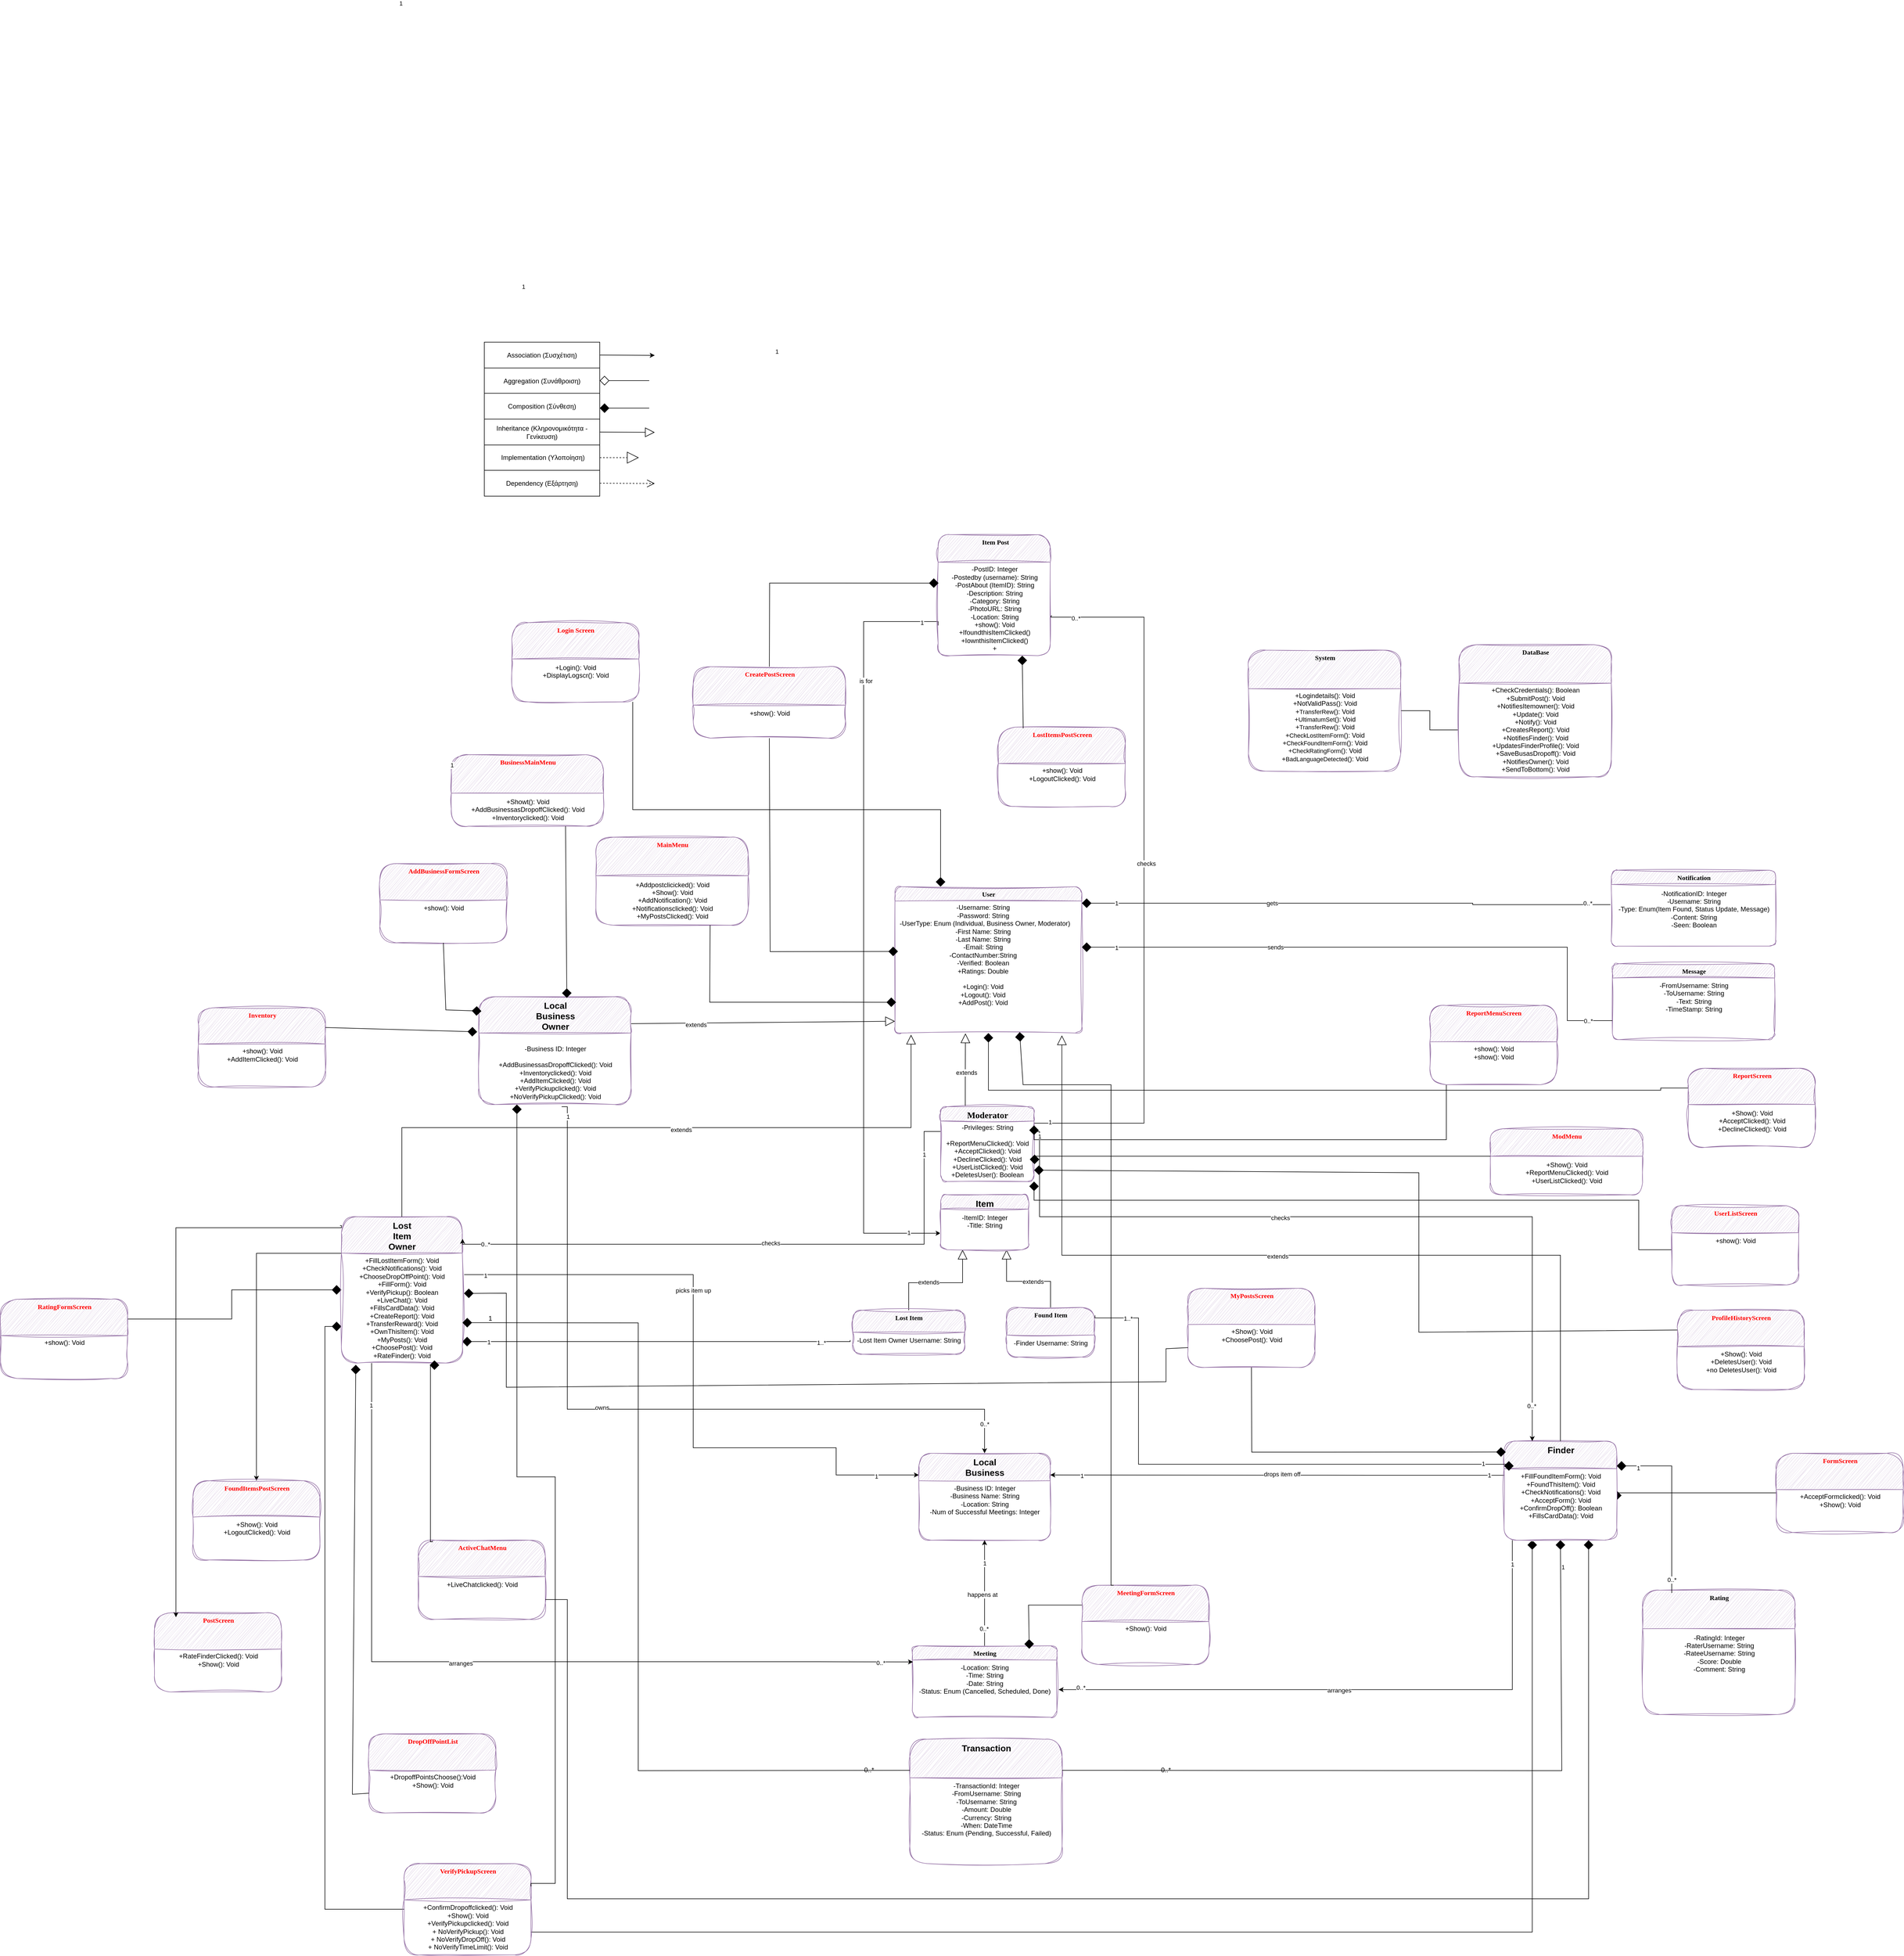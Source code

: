 <mxfile version="27.1.1">
  <diagram name="Page-1" id="_BkGOc8EpaVX4qtVllSP">
    <mxGraphModel dx="3595" dy="3173" grid="1" gridSize="10" guides="1" tooltips="1" connect="1" arrows="1" fold="1" page="1" pageScale="1" pageWidth="850" pageHeight="1100" math="0" shadow="0">
      <root>
        <mxCell id="0" />
        <mxCell id="1" parent="0" />
        <mxCell id="xaOBDBP3_dZCTzAAV_ms-1" style="edgeStyle=orthogonalEdgeStyle;rounded=0;orthogonalLoop=1;jettySize=auto;html=1;entryX=0.25;entryY=1;entryDx=0;entryDy=0;endArrow=block;endFill=0;exitX=0.5;exitY=0;exitDx=0;exitDy=0;endSize=15;fontColor=#000000;" parent="1" source="xaOBDBP3_dZCTzAAV_ms-11" target="xaOBDBP3_dZCTzAAV_ms-9" edge="1">
          <mxGeometry relative="1" as="geometry" />
        </mxCell>
        <mxCell id="xaOBDBP3_dZCTzAAV_ms-2" value="extends" style="edgeLabel;html=1;align=center;verticalAlign=middle;resizable=0;points=[];fontColor=#000000;" parent="xaOBDBP3_dZCTzAAV_ms-1" vertex="1" connectable="0">
          <mxGeometry x="-0.183" y="1" relative="1" as="geometry">
            <mxPoint x="1" as="offset" />
          </mxGeometry>
        </mxCell>
        <mxCell id="xaOBDBP3_dZCTzAAV_ms-3" style="edgeStyle=orthogonalEdgeStyle;rounded=0;orthogonalLoop=1;jettySize=auto;html=1;entryX=0.75;entryY=1;entryDx=0;entryDy=0;exitX=0.5;exitY=0;exitDx=0;exitDy=0;endArrow=block;endFill=0;endSize=15;fontColor=#000000;" parent="1" source="xaOBDBP3_dZCTzAAV_ms-13" target="xaOBDBP3_dZCTzAAV_ms-9" edge="1">
          <mxGeometry relative="1" as="geometry" />
        </mxCell>
        <mxCell id="xaOBDBP3_dZCTzAAV_ms-4" value="extends" style="edgeLabel;html=1;align=center;verticalAlign=middle;resizable=0;points=[];fontColor=#000000;" parent="xaOBDBP3_dZCTzAAV_ms-3" vertex="1" connectable="0">
          <mxGeometry x="-0.142" relative="1" as="geometry">
            <mxPoint as="offset" />
          </mxGeometry>
        </mxCell>
        <mxCell id="xaOBDBP3_dZCTzAAV_ms-5" style="edgeStyle=orthogonalEdgeStyle;rounded=0;orthogonalLoop=1;jettySize=auto;html=1;exitX=0;exitY=0.75;exitDx=0;exitDy=0;fontColor=#000000;" parent="1" source="xaOBDBP3_dZCTzAAV_ms-88" target="xaOBDBP3_dZCTzAAV_ms-9" edge="1">
          <mxGeometry relative="1" as="geometry">
            <mxPoint x="240" y="-580" as="sourcePoint" />
            <Array as="points">
              <mxPoint x="180" y="-1062" />
              <mxPoint x="180" y="50" />
            </Array>
          </mxGeometry>
        </mxCell>
        <mxCell id="xaOBDBP3_dZCTzAAV_ms-6" value="is for" style="edgeLabel;html=1;align=center;verticalAlign=middle;resizable=0;points=[];fontColor=#000000;" parent="xaOBDBP3_dZCTzAAV_ms-5" vertex="1" connectable="0">
          <mxGeometry x="-0.642" y="4" relative="1" as="geometry">
            <mxPoint y="1" as="offset" />
          </mxGeometry>
        </mxCell>
        <mxCell id="xaOBDBP3_dZCTzAAV_ms-7" value="1" style="edgeLabel;html=1;align=center;verticalAlign=middle;resizable=0;points=[];fontColor=#000000;" parent="xaOBDBP3_dZCTzAAV_ms-5" vertex="1" connectable="0">
          <mxGeometry x="-0.948" y="2" relative="1" as="geometry">
            <mxPoint as="offset" />
          </mxGeometry>
        </mxCell>
        <mxCell id="xaOBDBP3_dZCTzAAV_ms-8" value="1" style="edgeLabel;html=1;align=center;verticalAlign=middle;resizable=0;points=[];fontColor=#000000;" parent="xaOBDBP3_dZCTzAAV_ms-5" vertex="1" connectable="0">
          <mxGeometry x="0.917" y="1" relative="1" as="geometry">
            <mxPoint as="offset" />
          </mxGeometry>
        </mxCell>
        <mxCell id="xaOBDBP3_dZCTzAAV_ms-9" value="&lt;span style=&quot;font-size: 12pt; font-family: Calibri, sans-serif; background-color: transparent; font-weight: 700; font-style: normal; font-variant: normal; text-decoration: none; vertical-align: baseline; white-space: pre-wrap;&quot; id=&quot;docs-internal-guid-3f319763-7fff-94b9-aead-58de4b7816bd&quot;&gt;Item&lt;/span&gt;" style="swimlane;html=1;fontStyle=1;align=center;verticalAlign=top;childLayout=stackLayout;horizontal=1;startSize=26;horizontalStack=0;resizeParent=1;resizeLast=0;collapsible=1;marginBottom=0;swimlaneFillColor=#ffffff;rounded=1;shadow=0;comic=0;labelBackgroundColor=none;strokeWidth=1;fillColor=#e1d5e7;fontFamily=Verdana;fontSize=12;sketch=1;curveFitting=1;jiggle=2;strokeColor=#9673a6;fontColor=#000000;" parent="1" vertex="1">
          <mxGeometry x="320" y="-20" width="160" height="100" as="geometry" />
        </mxCell>
        <mxCell id="xaOBDBP3_dZCTzAAV_ms-10" value="&lt;div&gt;-ItemID: Integer&lt;/div&gt;&lt;div&gt;-Title: String&lt;/div&gt;&lt;div&gt;&lt;br&gt;&lt;/div&gt;" style="text;html=1;align=center;verticalAlign=middle;resizable=0;points=[];autosize=1;strokeColor=none;fillColor=none;fontColor=#000000;" parent="xaOBDBP3_dZCTzAAV_ms-9" vertex="1">
          <mxGeometry y="26" width="160" height="60" as="geometry" />
        </mxCell>
        <mxCell id="xaOBDBP3_dZCTzAAV_ms-11" value="Lost Item" style="swimlane;html=1;fontStyle=1;align=center;verticalAlign=top;childLayout=stackLayout;horizontal=1;startSize=40;horizontalStack=0;resizeParent=1;resizeLast=0;collapsible=1;marginBottom=0;swimlaneFillColor=#ffffff;rounded=1;shadow=0;comic=0;labelBackgroundColor=none;strokeWidth=1;fillColor=#e1d5e7;fontFamily=Verdana;fontSize=12;sketch=1;curveFitting=1;jiggle=2;strokeColor=#9673a6;fontColor=#000000;" parent="1" vertex="1">
          <mxGeometry x="160" y="190" width="204" height="80" as="geometry" />
        </mxCell>
        <mxCell id="xaOBDBP3_dZCTzAAV_ms-12" value="-Lost Item Owner Username: String" style="text;html=1;align=center;verticalAlign=middle;resizable=0;points=[];autosize=1;strokeColor=none;fillColor=none;fontColor=#000000;" parent="xaOBDBP3_dZCTzAAV_ms-11" vertex="1">
          <mxGeometry y="40" width="204" height="30" as="geometry" />
        </mxCell>
        <mxCell id="xaOBDBP3_dZCTzAAV_ms-13" value="Found Item" style="swimlane;html=1;fontStyle=1;align=center;verticalAlign=top;childLayout=stackLayout;horizontal=1;startSize=50;horizontalStack=0;resizeParent=1;resizeLast=0;collapsible=1;marginBottom=0;swimlaneFillColor=#ffffff;rounded=1;shadow=0;comic=0;labelBackgroundColor=none;strokeWidth=1;fillColor=#e1d5e7;fontFamily=Verdana;fontSize=12;sketch=1;curveFitting=1;jiggle=2;strokeColor=#9673a6;fontColor=#000000;" parent="1" vertex="1">
          <mxGeometry x="440" y="185" width="160" height="90" as="geometry" />
        </mxCell>
        <mxCell id="xaOBDBP3_dZCTzAAV_ms-14" value="-Finder Username: String" style="text;html=1;align=center;verticalAlign=middle;resizable=0;points=[];autosize=1;strokeColor=none;fillColor=none;fontColor=#000000;" parent="xaOBDBP3_dZCTzAAV_ms-13" vertex="1">
          <mxGeometry y="50" width="160" height="30" as="geometry" />
        </mxCell>
        <mxCell id="xaOBDBP3_dZCTzAAV_ms-15" style="edgeStyle=orthogonalEdgeStyle;rounded=0;orthogonalLoop=1;jettySize=auto;html=1;entryX=1;entryY=0.25;entryDx=0;entryDy=0;fontColor=#000000;" parent="1" source="xaOBDBP3_dZCTzAAV_ms-27" target="xaOBDBP3_dZCTzAAV_ms-55" edge="1">
          <mxGeometry relative="1" as="geometry">
            <Array as="points">
              <mxPoint x="1100" y="490" />
              <mxPoint x="1100" y="490" />
            </Array>
          </mxGeometry>
        </mxCell>
        <mxCell id="xaOBDBP3_dZCTzAAV_ms-16" value="drops item off" style="edgeLabel;html=1;align=center;verticalAlign=middle;resizable=0;points=[];fontColor=#000000;" parent="xaOBDBP3_dZCTzAAV_ms-15" vertex="1" connectable="0">
          <mxGeometry x="-0.022" y="-2" relative="1" as="geometry">
            <mxPoint x="-1" as="offset" />
          </mxGeometry>
        </mxCell>
        <mxCell id="xaOBDBP3_dZCTzAAV_ms-17" value="1" style="edgeLabel;html=1;align=center;verticalAlign=middle;resizable=0;points=[];fontColor=#000000;" parent="xaOBDBP3_dZCTzAAV_ms-15" vertex="1" connectable="0">
          <mxGeometry x="-0.933" y="-1" relative="1" as="geometry">
            <mxPoint y="1" as="offset" />
          </mxGeometry>
        </mxCell>
        <mxCell id="xaOBDBP3_dZCTzAAV_ms-18" value="1" style="edgeLabel;html=1;align=center;verticalAlign=middle;resizable=0;points=[];fontColor=#000000;" parent="xaOBDBP3_dZCTzAAV_ms-15" vertex="1" connectable="0">
          <mxGeometry x="0.861" y="1" relative="1" as="geometry">
            <mxPoint as="offset" />
          </mxGeometry>
        </mxCell>
        <mxCell id="xaOBDBP3_dZCTzAAV_ms-19" style="edgeStyle=orthogonalEdgeStyle;rounded=0;orthogonalLoop=1;jettySize=auto;html=1;entryX=1.012;entryY=0.767;entryDx=0;entryDy=0;entryPerimeter=0;fontColor=#000000;" parent="1" source="xaOBDBP3_dZCTzAAV_ms-27" target="xaOBDBP3_dZCTzAAV_ms-66" edge="1">
          <mxGeometry relative="1" as="geometry">
            <Array as="points">
              <mxPoint x="1360" y="880" />
            </Array>
          </mxGeometry>
        </mxCell>
        <mxCell id="xaOBDBP3_dZCTzAAV_ms-20" value="arranges" style="edgeLabel;html=1;align=center;verticalAlign=middle;resizable=0;points=[];fontColor=#000000;" parent="xaOBDBP3_dZCTzAAV_ms-19" vertex="1" connectable="0">
          <mxGeometry x="0.143" y="1" relative="1" as="geometry">
            <mxPoint x="40" as="offset" />
          </mxGeometry>
        </mxCell>
        <mxCell id="xaOBDBP3_dZCTzAAV_ms-21" value="1" style="edgeLabel;html=1;align=center;verticalAlign=middle;resizable=0;points=[];fontColor=#000000;" parent="xaOBDBP3_dZCTzAAV_ms-19" vertex="1" connectable="0">
          <mxGeometry x="-0.961" relative="1" as="geometry">
            <mxPoint y="22" as="offset" />
          </mxGeometry>
        </mxCell>
        <mxCell id="73WAlbPfKvEM9z-7aONY-3" value="0..*" style="edgeLabel;html=1;align=center;verticalAlign=middle;resizable=0;points=[];" vertex="1" connectable="0" parent="xaOBDBP3_dZCTzAAV_ms-19">
          <mxGeometry x="0.927" y="-4" relative="1" as="geometry">
            <mxPoint as="offset" />
          </mxGeometry>
        </mxCell>
        <mxCell id="xaOBDBP3_dZCTzAAV_ms-25" style="edgeStyle=orthogonalEdgeStyle;rounded=0;orthogonalLoop=1;jettySize=auto;html=1;exitX=1;exitY=0.75;exitDx=0;exitDy=0;entryX=0.25;entryY=1;entryDx=0;entryDy=0;endSize=15;endArrow=diamond;endFill=1;fontColor=#000000;" parent="1" source="xaOBDBP3_dZCTzAAV_ms-128" target="xaOBDBP3_dZCTzAAV_ms-27" edge="1">
          <mxGeometry relative="1" as="geometry">
            <mxPoint x="-230" y="1410" as="sourcePoint" />
          </mxGeometry>
        </mxCell>
        <mxCell id="xaOBDBP3_dZCTzAAV_ms-26" style="edgeStyle=orthogonalEdgeStyle;rounded=0;orthogonalLoop=1;jettySize=auto;html=1;exitX=0;exitY=0.5;exitDx=0;exitDy=0;entryX=1;entryY=0.5;entryDx=0;entryDy=0;endArrow=diamond;endFill=1;endSize=15;fontColor=#000000;" parent="1" source="xaOBDBP3_dZCTzAAV_ms-126" target="xaOBDBP3_dZCTzAAV_ms-27" edge="1">
          <mxGeometry relative="1" as="geometry">
            <Array as="points">
              <mxPoint x="1550" y="522" />
            </Array>
          </mxGeometry>
        </mxCell>
        <mxCell id="xaOBDBP3_dZCTzAAV_ms-27" value="&lt;span style=&quot;font-size: 12pt; font-family: Calibri, sans-serif; background-color: transparent; font-weight: 700; font-style: normal; font-variant: normal; text-decoration: none; vertical-align: baseline; white-space: pre-wrap;&quot; id=&quot;docs-internal-guid-a88b9b18-7fff-cebd-dcaf-61405e9e3261&quot;&gt;Finder&lt;/span&gt;" style="swimlane;html=1;fontStyle=1;align=center;verticalAlign=top;childLayout=stackLayout;horizontal=1;startSize=50;horizontalStack=0;resizeParent=1;resizeLast=0;collapsible=1;marginBottom=0;swimlaneFillColor=#ffffff;rounded=1;shadow=0;comic=0;labelBackgroundColor=none;strokeWidth=1;fillColor=#e1d5e7;fontFamily=Verdana;fontSize=12;sketch=1;curveFitting=1;jiggle=2;strokeColor=#9673a6;fontColor=#000000;" parent="1" vertex="1">
          <mxGeometry x="1345" y="428" width="205" height="180" as="geometry" />
        </mxCell>
        <mxCell id="xaOBDBP3_dZCTzAAV_ms-28" value="&lt;div align=&quot;center&quot;&gt;&lt;span style=&quot;background-color: light-dark(#ffffff, var(--ge-dark-color, #121212));&quot;&gt;+&lt;/span&gt;&lt;span style=&quot;background-color: light-dark(#ffffff, var(--ge-dark-color, #121212));&quot;&gt;FillFoundItemForm():&lt;/span&gt;&lt;span style=&quot;background-color: light-dark(#ffffff, var(--ge-dark-color, #121212));&quot;&gt; Void&lt;/span&gt;&lt;/div&gt;&lt;div align=&quot;center&quot;&gt;&lt;span style=&quot;background-color: light-dark(#ffffff, var(--ge-dark-color, #121212));&quot;&gt;+FoundThisItem(): Void&lt;/span&gt;&lt;/div&gt;&lt;div align=&quot;center&quot;&gt;&lt;span style=&quot;background-color: light-dark(#ffffff, var(--ge-dark-color, #121212));&quot;&gt;+CheckNotifications(): Void&lt;/span&gt;&lt;/div&gt;&lt;div align=&quot;center&quot;&gt;&lt;span style=&quot;background-color: light-dark(#ffffff, var(--ge-dark-color, #121212));&quot;&gt;+AcceptForm(): Void&lt;/span&gt;&lt;/div&gt;&lt;div align=&quot;center&quot;&gt;&lt;span style=&quot;background-color: light-dark(#ffffff, var(--ge-dark-color, #121212));&quot;&gt;+ConfirmDropOff(): Boolean&lt;/span&gt;&lt;/div&gt;&lt;div align=&quot;center&quot;&gt;&lt;span style=&quot;background-color: light-dark(#ffffff, var(--ge-dark-color, #121212));&quot;&gt;+FillsCardData(): Void&lt;/span&gt;&lt;/div&gt;" style="text;html=1;align=center;verticalAlign=middle;resizable=0;points=[];autosize=1;strokeColor=none;fillColor=none;fontColor=#000000;" parent="xaOBDBP3_dZCTzAAV_ms-27" vertex="1">
          <mxGeometry y="50" width="205" height="100" as="geometry" />
        </mxCell>
        <mxCell id="xaOBDBP3_dZCTzAAV_ms-29" style="edgeStyle=orthogonalEdgeStyle;rounded=0;orthogonalLoop=1;jettySize=auto;html=1;exitX=-0.022;exitY=0.478;exitDx=0;exitDy=0;endArrow=diamond;endFill=1;endSize=15;exitPerimeter=0;fontColor=#000000;" parent="1" source="xaOBDBP3_dZCTzAAV_ms-12" target="xaOBDBP3_dZCTzAAV_ms-42" edge="1">
          <mxGeometry relative="1" as="geometry">
            <Array as="points">
              <mxPoint x="155" y="247" />
            </Array>
          </mxGeometry>
        </mxCell>
        <mxCell id="xaOBDBP3_dZCTzAAV_ms-30" value="1" style="edgeLabel;html=1;align=center;verticalAlign=middle;resizable=0;points=[];fontColor=#000000;" parent="xaOBDBP3_dZCTzAAV_ms-29" connectable="0" vertex="1">
          <mxGeometry x="0.864" y="1" relative="1" as="geometry">
            <mxPoint as="offset" />
          </mxGeometry>
        </mxCell>
        <mxCell id="xaOBDBP3_dZCTzAAV_ms-31" value="1..*" style="edgeLabel;html=1;align=center;verticalAlign=middle;resizable=0;points=[];fontColor=#000000;" parent="xaOBDBP3_dZCTzAAV_ms-29" connectable="0" vertex="1">
          <mxGeometry x="-0.843" y="2" relative="1" as="geometry">
            <mxPoint as="offset" />
          </mxGeometry>
        </mxCell>
        <mxCell id="xaOBDBP3_dZCTzAAV_ms-32" style="edgeStyle=orthogonalEdgeStyle;rounded=0;orthogonalLoop=1;jettySize=auto;html=1;entryX=0;entryY=0.25;entryDx=0;entryDy=0;exitX=1.015;exitY=0.196;exitDx=0;exitDy=0;exitPerimeter=0;fontColor=#000000;" parent="1" source="xaOBDBP3_dZCTzAAV_ms-43" target="xaOBDBP3_dZCTzAAV_ms-55" edge="1">
          <mxGeometry relative="1" as="geometry">
            <Array as="points">
              <mxPoint x="-130" y="125" />
              <mxPoint x="-130" y="440" />
              <mxPoint x="130" y="440" />
              <mxPoint x="130" y="489" />
            </Array>
          </mxGeometry>
        </mxCell>
        <mxCell id="xaOBDBP3_dZCTzAAV_ms-33" value="picks item up" style="edgeLabel;html=1;align=center;verticalAlign=middle;resizable=0;points=[];fontColor=#000000;" parent="xaOBDBP3_dZCTzAAV_ms-32" vertex="1" connectable="0">
          <mxGeometry x="-0.252" relative="1" as="geometry">
            <mxPoint as="offset" />
          </mxGeometry>
        </mxCell>
        <mxCell id="xaOBDBP3_dZCTzAAV_ms-34" value="1" style="edgeLabel;html=1;align=center;verticalAlign=middle;resizable=0;points=[];fontColor=#000000;" parent="xaOBDBP3_dZCTzAAV_ms-32" vertex="1" connectable="0">
          <mxGeometry x="-0.936" y="-2" relative="1" as="geometry">
            <mxPoint as="offset" />
          </mxGeometry>
        </mxCell>
        <mxCell id="xaOBDBP3_dZCTzAAV_ms-35" value="1" style="edgeLabel;html=1;align=center;verticalAlign=middle;resizable=0;points=[];fontColor=#000000;" parent="xaOBDBP3_dZCTzAAV_ms-32" vertex="1" connectable="0">
          <mxGeometry x="0.867" y="-1" relative="1" as="geometry">
            <mxPoint x="1" y="1" as="offset" />
          </mxGeometry>
        </mxCell>
        <mxCell id="xaOBDBP3_dZCTzAAV_ms-39" style="edgeStyle=orthogonalEdgeStyle;rounded=0;orthogonalLoop=1;jettySize=auto;html=1;exitX=0;exitY=0.5;exitDx=0;exitDy=0;entryX=0;entryY=0.75;entryDx=0;entryDy=0;endArrow=diamond;endFill=1;endSize=15;fontColor=#000000;" parent="1" source="xaOBDBP3_dZCTzAAV_ms-128" target="xaOBDBP3_dZCTzAAV_ms-42" edge="1">
          <mxGeometry relative="1" as="geometry" />
        </mxCell>
        <mxCell id="xaOBDBP3_dZCTzAAV_ms-40" style="edgeStyle=orthogonalEdgeStyle;rounded=0;orthogonalLoop=1;jettySize=auto;html=1;exitX=0;exitY=0.25;exitDx=0;exitDy=0;entryX=0.5;entryY=0;entryDx=0;entryDy=0;fontColor=#000000;" parent="1" source="xaOBDBP3_dZCTzAAV_ms-42" target="xaOBDBP3_dZCTzAAV_ms-130" edge="1">
          <mxGeometry relative="1" as="geometry" />
        </mxCell>
        <mxCell id="xaOBDBP3_dZCTzAAV_ms-41" style="edgeStyle=orthogonalEdgeStyle;rounded=0;orthogonalLoop=1;jettySize=auto;html=1;exitX=1;exitY=0.25;exitDx=0;exitDy=0;entryX=0;entryY=0.5;entryDx=0;entryDy=0;endArrow=diamond;endFill=1;endSize=15;fontColor=#000000;" parent="1" source="xaOBDBP3_dZCTzAAV_ms-136" target="xaOBDBP3_dZCTzAAV_ms-42" edge="1">
          <mxGeometry relative="1" as="geometry" />
        </mxCell>
        <mxCell id="xaOBDBP3_dZCTzAAV_ms-42" value="&lt;div align=&quot;center&quot;&gt;&lt;font style=&quot;font-size: 16px;&quot;&gt;&lt;span style=&quot;font-family: Calibri, sans-serif; background-color: transparent; font-weight: 700; font-style: normal; font-variant: normal; text-decoration: none; vertical-align: baseline; white-space: pre-wrap;&quot; id=&quot;docs-internal-guid-7b11c67e-7fff-f666-aebd-7296b2d91ea7&quot;&gt;Lost Item Owner&lt;/span&gt;&lt;/font&gt;&lt;/div&gt;" style="swimlane;html=1;fontStyle=1;align=center;verticalAlign=top;childLayout=stackLayout;horizontal=1;startSize=66;horizontalStack=0;resizeParent=1;resizeLast=0;collapsible=1;marginBottom=0;swimlaneFillColor=#ffffff;rounded=1;shadow=0;comic=0;labelBackgroundColor=none;strokeWidth=1;fillColor=#e1d5e7;fontFamily=Verdana;fontSize=12;sketch=1;curveFitting=1;jiggle=2;strokeColor=#9673a6;fontColor=#000000;" parent="1" vertex="1">
          <mxGeometry x="-770" y="20" width="220" height="266" as="geometry" />
        </mxCell>
        <mxCell id="xaOBDBP3_dZCTzAAV_ms-43" value="&lt;div align=&quot;center&quot;&gt;&lt;span style=&quot;background-color: light-dark(#ffffff, var(--ge-dark-color, #121212));&quot;&gt;+&lt;/span&gt;&lt;span style=&quot;background-color: light-dark(#ffffff, var(--ge-dark-color, #121212));&quot;&gt;FillLostItemForm():&lt;/span&gt;&lt;span style=&quot;background-color: light-dark(#ffffff, var(--ge-dark-color, #121212));&quot;&gt; Void&lt;/span&gt;&lt;/div&gt;&lt;div align=&quot;center&quot;&gt;&lt;span style=&quot;background-color: light-dark(#ffffff, var(--ge-dark-color, #121212));&quot;&gt;+CheckNotifications(): Void&lt;/span&gt;&lt;/div&gt;&lt;div align=&quot;center&quot;&gt;&lt;span style=&quot;background-color: light-dark(#ffffff, var(--ge-dark-color, #121212));&quot;&gt;+ChooseDropOffPoint(): Void&lt;/span&gt;&lt;/div&gt;&lt;div align=&quot;center&quot;&gt;&lt;span style=&quot;background-color: light-dark(#ffffff, var(--ge-dark-color, #121212));&quot;&gt;+FillForm(): Void&lt;/span&gt;&lt;/div&gt;&lt;div align=&quot;center&quot;&gt;&lt;span style=&quot;background-color: light-dark(#ffffff, var(--ge-dark-color, #121212));&quot;&gt;+VerifyPickup(): Boolean&lt;/span&gt;&lt;/div&gt;&lt;div align=&quot;center&quot;&gt;&lt;span style=&quot;background-color: light-dark(#ffffff, var(--ge-dark-color, #121212));&quot;&gt;+LiveChat(): Void&lt;/span&gt;&lt;/div&gt;&lt;div align=&quot;center&quot;&gt;&lt;span style=&quot;background-color: light-dark(#ffffff, var(--ge-dark-color, #121212));&quot;&gt;+FillsCardData(): Void&lt;/span&gt;&lt;/div&gt;&lt;div align=&quot;center&quot;&gt;&lt;span style=&quot;background-color: light-dark(#ffffff, var(--ge-dark-color, #121212));&quot;&gt;+CreateReport(): Void&lt;/span&gt;&lt;/div&gt;&lt;div align=&quot;center&quot;&gt;&lt;span style=&quot;background-color: light-dark(#ffffff, var(--ge-dark-color, #121212));&quot;&gt;+TransferReward(): Void&lt;/span&gt;&lt;/div&gt;&lt;div align=&quot;center&quot;&gt;&lt;div align=&quot;center&quot;&gt;&lt;span style=&quot;background-color: light-dark(#ffffff, var(--ge-dark-color, #121212));&quot;&gt;+OwnThisItem(): Void&lt;/span&gt;&lt;/div&gt;&lt;div align=&quot;center&quot;&gt;&lt;span style=&quot;background-color: light-dark(#ffffff, var(--ge-dark-color, #121212));&quot;&gt;+MyPosts(): Void&lt;/span&gt;&lt;/div&gt;&lt;div align=&quot;center&quot;&gt;&lt;span style=&quot;background-color: light-dark(#ffffff, var(--ge-dark-color, #121212));&quot;&gt;+ChoosePost(): Void&lt;/span&gt;&lt;/div&gt;&lt;div align=&quot;center&quot;&gt;&lt;span style=&quot;background-color: light-dark(#ffffff, var(--ge-dark-color, #121212));&quot;&gt;+RateFinder(): Void&lt;/span&gt;&lt;/div&gt;&lt;/div&gt;" style="text;html=1;align=center;verticalAlign=middle;resizable=0;points=[];autosize=1;strokeColor=none;fillColor=none;fontColor=#000000;" parent="xaOBDBP3_dZCTzAAV_ms-42" vertex="1">
          <mxGeometry y="66" width="220" height="200" as="geometry" />
        </mxCell>
        <mxCell id="xaOBDBP3_dZCTzAAV_ms-44" style="edgeStyle=orthogonalEdgeStyle;rounded=0;orthogonalLoop=1;jettySize=auto;html=1;exitX=1.005;exitY=0.16;exitDx=0;exitDy=0;exitPerimeter=0;endArrow=diamond;endFill=1;endSize=15;entryX=0;entryY=0.25;entryDx=0;entryDy=0;fontColor=#000000;" parent="1" source="xaOBDBP3_dZCTzAAV_ms-13" target="xaOBDBP3_dZCTzAAV_ms-27" edge="1">
          <mxGeometry relative="1" as="geometry">
            <Array as="points">
              <mxPoint x="601" y="204" />
              <mxPoint x="680" y="204" />
              <mxPoint x="680" y="470" />
              <mxPoint x="1350" y="470" />
              <mxPoint x="1350" y="473" />
            </Array>
          </mxGeometry>
        </mxCell>
        <mxCell id="xaOBDBP3_dZCTzAAV_ms-45" value="1..*" style="edgeLabel;html=1;align=center;verticalAlign=middle;resizable=0;points=[];fontColor=#000000;" parent="xaOBDBP3_dZCTzAAV_ms-44" connectable="0" vertex="1">
          <mxGeometry x="-0.874" y="-1" relative="1" as="geometry">
            <mxPoint as="offset" />
          </mxGeometry>
        </mxCell>
        <mxCell id="xaOBDBP3_dZCTzAAV_ms-46" value="1" style="edgeLabel;html=1;align=center;verticalAlign=middle;resizable=0;points=[];fontColor=#000000;" parent="xaOBDBP3_dZCTzAAV_ms-44" connectable="0" vertex="1">
          <mxGeometry x="0.901" y="1" relative="1" as="geometry">
            <mxPoint as="offset" />
          </mxGeometry>
        </mxCell>
        <mxCell id="xaOBDBP3_dZCTzAAV_ms-47" value="User" style="swimlane;html=1;fontStyle=1;align=center;verticalAlign=top;childLayout=stackLayout;horizontal=1;startSize=26;horizontalStack=0;resizeParent=1;resizeLast=0;collapsible=1;marginBottom=0;swimlaneFillColor=#ffffff;rounded=1;shadow=0;comic=0;labelBackgroundColor=none;strokeWidth=1;fillColor=#e1d5e7;fontFamily=Verdana;fontSize=12;sketch=1;curveFitting=1;jiggle=2;strokeColor=#9673a6;fontColor=#000000;" parent="1" vertex="1">
          <mxGeometry x="237" y="-580" width="340" height="266" as="geometry" />
        </mxCell>
        <mxCell id="xaOBDBP3_dZCTzAAV_ms-48" value="&lt;div align=&quot;center&quot;&gt;-Username: String&lt;/div&gt;&lt;div align=&quot;center&quot;&gt;-Password: String&lt;/div&gt;&lt;div align=&quot;center&quot;&gt;&amp;nbsp; -UserType: Enum (Individual, Business Owner, Moderator)&lt;/div&gt;&lt;div align=&quot;center&quot;&gt;-First Name: String&lt;/div&gt;&lt;div align=&quot;center&quot;&gt;-Last Name: String&lt;/div&gt;&lt;div align=&quot;center&quot;&gt;-Email: String&lt;/div&gt;&lt;div align=&quot;center&quot;&gt;-ContactNumber:String&lt;/div&gt;&lt;div align=&quot;center&quot;&gt;-Verified: Boolean &lt;br&gt;&lt;/div&gt;&lt;div align=&quot;center&quot;&gt;+Ratings: Double&lt;/div&gt;&lt;div align=&quot;center&quot;&gt;&lt;br&gt;&lt;/div&gt;&lt;div align=&quot;center&quot;&gt;&lt;span style=&quot;background-color: light-dark(#ffffff, var(--ge-dark-color, #121212));&quot;&gt;+Login(): Void&lt;/span&gt;&lt;/div&gt;&lt;div align=&quot;center&quot;&gt;&lt;span style=&quot;background-color: light-dark(#ffffff, var(--ge-dark-color, #121212));&quot;&gt;+Logout(): Void&lt;/span&gt;&lt;/div&gt;&lt;div align=&quot;center&quot;&gt;&lt;span style=&quot;background-color: light-dark(#ffffff, var(--ge-dark-color, #121212));&quot;&gt;+AddPost(): Void&lt;/span&gt;&lt;/div&gt;&lt;div align=&quot;center&quot;&gt;&lt;br&gt;&lt;/div&gt;&lt;div&gt;&lt;div align=&quot;left&quot;&gt;&lt;br&gt;&lt;/div&gt;&lt;br&gt;&lt;/div&gt;" style="text;html=1;align=left;verticalAlign=middle;resizable=0;points=[];autosize=1;strokeColor=none;fillColor=none;fontColor=#000000;" parent="xaOBDBP3_dZCTzAAV_ms-47" vertex="1">
          <mxGeometry y="26" width="340" height="240" as="geometry" />
        </mxCell>
        <mxCell id="xaOBDBP3_dZCTzAAV_ms-49" style="edgeStyle=orthogonalEdgeStyle;rounded=0;orthogonalLoop=1;jettySize=auto;html=1;endArrow=block;endFill=0;exitX=0.5;exitY=0;exitDx=0;exitDy=0;entryX=0.086;entryY=1.013;entryDx=0;entryDy=0;entryPerimeter=0;endSize=15;fontColor=#000000;" parent="1" source="xaOBDBP3_dZCTzAAV_ms-42" target="xaOBDBP3_dZCTzAAV_ms-48" edge="1">
          <mxGeometry relative="1" as="geometry" />
        </mxCell>
        <mxCell id="xaOBDBP3_dZCTzAAV_ms-50" value="extends" style="edgeLabel;html=1;align=center;verticalAlign=middle;resizable=0;points=[];fontColor=#000000;" parent="xaOBDBP3_dZCTzAAV_ms-49" vertex="1" connectable="0">
          <mxGeometry x="0.065" y="-4" relative="1" as="geometry">
            <mxPoint as="offset" />
          </mxGeometry>
        </mxCell>
        <mxCell id="xaOBDBP3_dZCTzAAV_ms-51" style="edgeStyle=orthogonalEdgeStyle;rounded=0;orthogonalLoop=1;jettySize=auto;html=1;exitX=0.5;exitY=0;exitDx=0;exitDy=0;entryX=0.893;entryY=1.018;entryDx=0;entryDy=0;entryPerimeter=0;endArrow=block;endFill=0;endSize=15;fontColor=#000000;" parent="1" source="xaOBDBP3_dZCTzAAV_ms-27" target="xaOBDBP3_dZCTzAAV_ms-48" edge="1">
          <mxGeometry relative="1" as="geometry">
            <Array as="points">
              <mxPoint x="1447" y="90" />
              <mxPoint x="541" y="90" />
            </Array>
          </mxGeometry>
        </mxCell>
        <mxCell id="xaOBDBP3_dZCTzAAV_ms-52" value="extends" style="edgeLabel;html=1;align=center;verticalAlign=middle;resizable=0;points=[];fontColor=#000000;" parent="xaOBDBP3_dZCTzAAV_ms-51" vertex="1" connectable="0">
          <mxGeometry x="0.038" y="2" relative="1" as="geometry">
            <mxPoint x="1" as="offset" />
          </mxGeometry>
        </mxCell>
        <mxCell id="xaOBDBP3_dZCTzAAV_ms-53" style="rounded=0;orthogonalLoop=1;jettySize=auto;html=1;exitX=1;exitY=0.25;exitDx=0;exitDy=0;endArrow=block;endFill=0;entryX=-0.001;entryY=0.858;entryDx=0;entryDy=0;entryPerimeter=0;endSize=15;fontColor=#000000;" parent="1" source="xaOBDBP3_dZCTzAAV_ms-185" edge="1">
          <mxGeometry relative="1" as="geometry">
            <mxPoint x="-267.967" y="-339.98" as="sourcePoint" />
            <mxPoint x="237.0" y="-335.35" as="targetPoint" />
            <Array as="points" />
          </mxGeometry>
        </mxCell>
        <mxCell id="xaOBDBP3_dZCTzAAV_ms-54" value="extends" style="edgeLabel;html=1;align=center;verticalAlign=middle;resizable=0;points=[];fontColor=#000000;" parent="xaOBDBP3_dZCTzAAV_ms-53" vertex="1" connectable="0">
          <mxGeometry x="-0.509" y="-3" relative="1" as="geometry">
            <mxPoint as="offset" />
          </mxGeometry>
        </mxCell>
        <mxCell id="xaOBDBP3_dZCTzAAV_ms-55" value="&lt;span style=&quot;font-size: 12pt; font-family: Calibri, sans-serif; background-color: transparent; font-weight: 700; font-style: normal; font-variant: normal; text-decoration: none; vertical-align: baseline; white-space: pre-wrap;&quot; id=&quot;docs-internal-guid-14b84c08-7fff-37eb-8898-61c19f886141&quot;&gt;Local Business&lt;/span&gt;" style="swimlane;html=1;fontStyle=1;align=center;verticalAlign=top;childLayout=stackLayout;horizontal=1;startSize=50;horizontalStack=0;resizeParent=1;resizeLast=0;collapsible=1;marginBottom=0;swimlaneFillColor=#ffffff;rounded=1;shadow=0;comic=0;labelBackgroundColor=none;strokeWidth=1;fillColor=#e1d5e7;fontFamily=Verdana;fontSize=12;sketch=1;curveFitting=1;jiggle=2;strokeColor=#9673a6;fontColor=#000000;" parent="1" vertex="1">
          <mxGeometry x="280.5" y="450" width="239" height="158" as="geometry" />
        </mxCell>
        <mxCell id="xaOBDBP3_dZCTzAAV_ms-56" value="&lt;div&gt;-Business ID: Integer&lt;/div&gt;&lt;div&gt;-Business Name: String&lt;/div&gt;&lt;div&gt;-Location: String&lt;/div&gt;&lt;div&gt;-Num of Successful Meetings: Integer&lt;/div&gt;" style="text;html=1;align=center;verticalAlign=middle;resizable=0;points=[];autosize=1;strokeColor=none;fillColor=none;fontColor=#000000;" parent="xaOBDBP3_dZCTzAAV_ms-55" vertex="1">
          <mxGeometry y="50" width="239" height="70" as="geometry" />
        </mxCell>
        <mxCell id="xaOBDBP3_dZCTzAAV_ms-57" style="edgeStyle=orthogonalEdgeStyle;rounded=0;orthogonalLoop=1;jettySize=auto;html=1;entryX=0.5;entryY=0;entryDx=0;entryDy=0;exitX=0.544;exitY=1.031;exitDx=0;exitDy=0;exitPerimeter=0;fontColor=#000000;" parent="1" source="xaOBDBP3_dZCTzAAV_ms-186" target="xaOBDBP3_dZCTzAAV_ms-55" edge="1">
          <mxGeometry relative="1" as="geometry">
            <Array as="points">
              <mxPoint x="-359" y="370" />
              <mxPoint x="400" y="370" />
            </Array>
            <mxPoint x="-450" y="-260" as="sourcePoint" />
          </mxGeometry>
        </mxCell>
        <mxCell id="xaOBDBP3_dZCTzAAV_ms-58" value="owns" style="edgeLabel;html=1;align=center;verticalAlign=middle;resizable=0;points=[];fontColor=#000000;" parent="xaOBDBP3_dZCTzAAV_ms-57" vertex="1" connectable="0">
          <mxGeometry x="-0.109" y="3" relative="1" as="geometry">
            <mxPoint as="offset" />
          </mxGeometry>
        </mxCell>
        <mxCell id="xaOBDBP3_dZCTzAAV_ms-59" value="1" style="edgeLabel;html=1;align=center;verticalAlign=middle;resizable=0;points=[];fontColor=#000000;" parent="xaOBDBP3_dZCTzAAV_ms-57" vertex="1" connectable="0">
          <mxGeometry x="-0.959" y="1" relative="1" as="geometry">
            <mxPoint as="offset" />
          </mxGeometry>
        </mxCell>
        <mxCell id="xaOBDBP3_dZCTzAAV_ms-60" value="0..*" style="edgeLabel;html=1;align=center;verticalAlign=middle;resizable=0;points=[];fontColor=#000000;" parent="xaOBDBP3_dZCTzAAV_ms-57" vertex="1" connectable="0">
          <mxGeometry x="0.924" relative="1" as="geometry">
            <mxPoint as="offset" />
          </mxGeometry>
        </mxCell>
        <mxCell id="xaOBDBP3_dZCTzAAV_ms-61" style="edgeStyle=orthogonalEdgeStyle;rounded=0;orthogonalLoop=1;jettySize=auto;html=1;entryX=0.5;entryY=1;entryDx=0;entryDy=0;fontColor=#000000;" parent="1" source="xaOBDBP3_dZCTzAAV_ms-65" target="xaOBDBP3_dZCTzAAV_ms-55" edge="1">
          <mxGeometry relative="1" as="geometry" />
        </mxCell>
        <mxCell id="xaOBDBP3_dZCTzAAV_ms-62" value="happens at" style="edgeLabel;html=1;align=center;verticalAlign=middle;resizable=0;points=[];fontColor=#000000;" parent="xaOBDBP3_dZCTzAAV_ms-61" vertex="1" connectable="0">
          <mxGeometry x="-0.033" y="4" relative="1" as="geometry">
            <mxPoint as="offset" />
          </mxGeometry>
        </mxCell>
        <mxCell id="xaOBDBP3_dZCTzAAV_ms-63" value="0..*" style="edgeLabel;html=1;align=center;verticalAlign=middle;resizable=0;points=[];fontColor=#000000;" parent="xaOBDBP3_dZCTzAAV_ms-61" vertex="1" connectable="0">
          <mxGeometry x="-0.679" y="1" relative="1" as="geometry">
            <mxPoint as="offset" />
          </mxGeometry>
        </mxCell>
        <mxCell id="xaOBDBP3_dZCTzAAV_ms-64" value="1" style="edgeLabel;html=1;align=center;verticalAlign=middle;resizable=0;points=[];fontColor=#000000;" parent="xaOBDBP3_dZCTzAAV_ms-61" vertex="1" connectable="0">
          <mxGeometry x="0.551" relative="1" as="geometry">
            <mxPoint y="-1" as="offset" />
          </mxGeometry>
        </mxCell>
        <object label="Meeting" id="xaOBDBP3_dZCTzAAV_ms-65">
          <mxCell style="swimlane;html=1;fontStyle=1;align=center;verticalAlign=top;childLayout=stackLayout;horizontal=1;startSize=26;horizontalStack=0;resizeParent=1;resizeLast=0;collapsible=1;marginBottom=0;swimlaneFillColor=#ffffff;rounded=1;shadow=0;comic=0;labelBackgroundColor=none;strokeWidth=1;fillColor=#e1d5e7;fontFamily=Verdana;fontSize=12;sketch=1;curveFitting=1;jiggle=2;strokeColor=#9673a6;fontColor=#000000;" parent="1" vertex="1">
            <mxGeometry x="268.5" y="800" width="263" height="130" as="geometry" />
          </mxCell>
        </object>
        <mxCell id="xaOBDBP3_dZCTzAAV_ms-66" value="&lt;div&gt;-Location: String&lt;/div&gt;&lt;div&gt;-Time: String&lt;/div&gt;&lt;div&gt;-Date: String&lt;/div&gt;&lt;div&gt;-Status: Enum (Cancelled, Scheduled, Done)&lt;/div&gt;" style="text;html=1;align=center;verticalAlign=middle;resizable=0;points=[];autosize=1;strokeColor=none;fillColor=none;fontColor=#000000;" parent="xaOBDBP3_dZCTzAAV_ms-65" vertex="1">
          <mxGeometry y="26" width="263" height="70" as="geometry" />
        </mxCell>
        <mxCell id="xaOBDBP3_dZCTzAAV_ms-67" style="edgeStyle=orthogonalEdgeStyle;rounded=0;orthogonalLoop=1;jettySize=auto;html=1;entryX=0.005;entryY=0.049;entryDx=0;entryDy=0;entryPerimeter=0;exitX=0.25;exitY=1;exitDx=0;exitDy=0;fontColor=#000000;" parent="1" source="xaOBDBP3_dZCTzAAV_ms-42" target="xaOBDBP3_dZCTzAAV_ms-66" edge="1">
          <mxGeometry relative="1" as="geometry">
            <mxPoint x="-180" y="400" as="sourcePoint" />
            <mxPoint x="270" y="756" as="targetPoint" />
            <Array as="points">
              <mxPoint x="-715" y="829" />
              <mxPoint x="98" y="829" />
              <mxPoint x="270" y="830" />
            </Array>
          </mxGeometry>
        </mxCell>
        <mxCell id="xaOBDBP3_dZCTzAAV_ms-68" value="arranges" style="edgeLabel;html=1;align=center;verticalAlign=middle;resizable=0;points=[];fontColor=#000000;" parent="xaOBDBP3_dZCTzAAV_ms-67" vertex="1" connectable="0">
          <mxGeometry x="-0.078" y="-3" relative="1" as="geometry">
            <mxPoint as="offset" />
          </mxGeometry>
        </mxCell>
        <mxCell id="xaOBDBP3_dZCTzAAV_ms-69" value="0..*" style="edgeLabel;html=1;align=center;verticalAlign=middle;resizable=0;points=[];fontColor=#000000;" parent="xaOBDBP3_dZCTzAAV_ms-67" vertex="1" connectable="0">
          <mxGeometry x="0.923" y="-1" relative="1" as="geometry">
            <mxPoint as="offset" />
          </mxGeometry>
        </mxCell>
        <mxCell id="xaOBDBP3_dZCTzAAV_ms-70" value="1" style="edgeLabel;html=1;align=center;verticalAlign=middle;resizable=0;points=[];fontColor=#000000;" parent="xaOBDBP3_dZCTzAAV_ms-67" vertex="1" connectable="0">
          <mxGeometry x="-0.898" y="-1" relative="1" as="geometry">
            <mxPoint y="-1" as="offset" />
          </mxGeometry>
        </mxCell>
        <mxCell id="xaOBDBP3_dZCTzAAV_ms-71" style="edgeStyle=orthogonalEdgeStyle;rounded=0;orthogonalLoop=1;jettySize=auto;html=1;entryX=1.002;entryY=0.151;entryDx=0;entryDy=0;entryPerimeter=0;fontColor=#000000;" parent="1" source="xaOBDBP3_dZCTzAAV_ms-84" target="xaOBDBP3_dZCTzAAV_ms-42" edge="1">
          <mxGeometry relative="1" as="geometry">
            <Array as="points">
              <mxPoint x="290" y="-135" />
              <mxPoint x="290" y="70" />
              <mxPoint x="-550" y="70" />
            </Array>
          </mxGeometry>
        </mxCell>
        <mxCell id="xaOBDBP3_dZCTzAAV_ms-72" value="checks" style="edgeLabel;html=1;align=center;verticalAlign=middle;resizable=0;points=[];fontColor=#000000;" parent="xaOBDBP3_dZCTzAAV_ms-71" vertex="1" connectable="0">
          <mxGeometry x="-0.05" y="-2" relative="1" as="geometry">
            <mxPoint x="1" as="offset" />
          </mxGeometry>
        </mxCell>
        <mxCell id="xaOBDBP3_dZCTzAAV_ms-73" value="1" style="edgeLabel;html=1;align=center;verticalAlign=middle;resizable=0;points=[];fontColor=#000000;" parent="xaOBDBP3_dZCTzAAV_ms-71" vertex="1" connectable="0">
          <mxGeometry x="-0.867" relative="1" as="geometry">
            <mxPoint as="offset" />
          </mxGeometry>
        </mxCell>
        <mxCell id="xaOBDBP3_dZCTzAAV_ms-74" value="0..*" style="edgeLabel;html=1;align=center;verticalAlign=middle;resizable=0;points=[];fontColor=#000000;" parent="xaOBDBP3_dZCTzAAV_ms-71" vertex="1" connectable="0">
          <mxGeometry x="0.906" relative="1" as="geometry">
            <mxPoint as="offset" />
          </mxGeometry>
        </mxCell>
        <mxCell id="xaOBDBP3_dZCTzAAV_ms-75" style="edgeStyle=orthogonalEdgeStyle;rounded=0;orthogonalLoop=1;jettySize=auto;html=1;entryX=0.25;entryY=0;entryDx=0;entryDy=0;fontColor=#000000;" parent="1" source="xaOBDBP3_dZCTzAAV_ms-84" target="xaOBDBP3_dZCTzAAV_ms-27" edge="1">
          <mxGeometry relative="1" as="geometry">
            <mxPoint x="860" y="190" as="targetPoint" />
            <Array as="points">
              <mxPoint x="500" y="-135" />
              <mxPoint x="500" y="20" />
              <mxPoint x="1396" y="20" />
            </Array>
          </mxGeometry>
        </mxCell>
        <mxCell id="xaOBDBP3_dZCTzAAV_ms-76" value="checks" style="edgeLabel;html=1;align=center;verticalAlign=middle;resizable=0;points=[];fontColor=#000000;" parent="xaOBDBP3_dZCTzAAV_ms-75" vertex="1" connectable="0">
          <mxGeometry x="-0.18" y="-2" relative="1" as="geometry">
            <mxPoint as="offset" />
          </mxGeometry>
        </mxCell>
        <mxCell id="xaOBDBP3_dZCTzAAV_ms-77" value="0..*" style="edgeLabel;html=1;align=center;verticalAlign=middle;resizable=0;points=[];fontColor=#000000;" parent="xaOBDBP3_dZCTzAAV_ms-75" vertex="1" connectable="0">
          <mxGeometry x="0.913" y="-2" relative="1" as="geometry">
            <mxPoint as="offset" />
          </mxGeometry>
        </mxCell>
        <mxCell id="xaOBDBP3_dZCTzAAV_ms-78" value="1" style="edgeLabel;html=1;align=center;verticalAlign=middle;resizable=0;points=[];fontColor=#000000;" parent="xaOBDBP3_dZCTzAAV_ms-75" connectable="0" vertex="1">
          <mxGeometry x="-0.974" relative="1" as="geometry">
            <mxPoint as="offset" />
          </mxGeometry>
        </mxCell>
        <mxCell id="xaOBDBP3_dZCTzAAV_ms-79" style="edgeStyle=orthogonalEdgeStyle;rounded=0;orthogonalLoop=1;jettySize=auto;html=1;entryX=0.993;entryY=0.622;entryDx=0;entryDy=0;entryPerimeter=0;fontColor=#000000;" parent="1" source="xaOBDBP3_dZCTzAAV_ms-84" target="xaOBDBP3_dZCTzAAV_ms-89" edge="1">
          <mxGeometry relative="1" as="geometry">
            <mxPoint x="502" y="-580" as="targetPoint" />
            <Array as="points">
              <mxPoint x="690" y="-150" />
              <mxPoint x="690" y="-1070" />
              <mxPoint x="518" y="-1070" />
            </Array>
          </mxGeometry>
        </mxCell>
        <mxCell id="xaOBDBP3_dZCTzAAV_ms-80" value="checks" style="edgeLabel;html=1;align=center;verticalAlign=middle;resizable=0;points=[];fontColor=#000000;" parent="xaOBDBP3_dZCTzAAV_ms-79" vertex="1" connectable="0">
          <mxGeometry x="0.038" y="-4" relative="1" as="geometry">
            <mxPoint y="1" as="offset" />
          </mxGeometry>
        </mxCell>
        <mxCell id="xaOBDBP3_dZCTzAAV_ms-81" value="1" style="edgeLabel;html=1;align=center;verticalAlign=middle;resizable=0;points=[];fontColor=#000000;" parent="xaOBDBP3_dZCTzAAV_ms-79" vertex="1" connectable="0">
          <mxGeometry x="-0.955" y="2" relative="1" as="geometry">
            <mxPoint as="offset" />
          </mxGeometry>
        </mxCell>
        <mxCell id="xaOBDBP3_dZCTzAAV_ms-82" value="0..*" style="edgeLabel;html=1;align=center;verticalAlign=middle;resizable=0;points=[];fontColor=#000000;" parent="xaOBDBP3_dZCTzAAV_ms-79" vertex="1" connectable="0">
          <mxGeometry x="0.917" y="2" relative="1" as="geometry">
            <mxPoint as="offset" />
          </mxGeometry>
        </mxCell>
        <mxCell id="xaOBDBP3_dZCTzAAV_ms-83" style="edgeStyle=orthogonalEdgeStyle;rounded=0;orthogonalLoop=1;jettySize=auto;html=1;exitX=1;exitY=1;exitDx=0;exitDy=0;entryX=1;entryY=1;entryDx=0;entryDy=0;endArrow=diamond;endFill=1;endSize=15;fontColor=#000000;" parent="1" target="xaOBDBP3_dZCTzAAV_ms-84" edge="1">
          <mxGeometry relative="1" as="geometry">
            <mxPoint x="1650" y="80" as="sourcePoint" />
            <Array as="points">
              <mxPoint x="1650" y="80" />
              <mxPoint x="1590" y="80" />
              <mxPoint x="1590" y="-10" />
              <mxPoint x="490" y="-10" />
            </Array>
          </mxGeometry>
        </mxCell>
        <mxCell id="xaOBDBP3_dZCTzAAV_ms-84" value="&lt;b&gt;&lt;span lang=&quot;EN-US&quot; style=&quot;font-size:12.0pt;line-height:115%;font-family:&amp;quot;Calibri&amp;quot;,&amp;quot;sans-serif&amp;quot;;&amp;lt;br/&amp;gt;mso-ascii-theme-font:minor-latin;mso-fareast-font-family:Calibri;mso-fareast-theme-font:&amp;lt;br/&amp;gt;minor-latin;mso-hansi-theme-font:minor-latin;mso-bidi-font-family:&amp;quot;Times New Roman&amp;quot;;&amp;lt;br/&amp;gt;mso-bidi-theme-font:minor-bidi;mso-font-kerning:1.0pt;mso-ansi-language:EN-US;&amp;lt;br/&amp;gt;mso-fareast-language:EN-US;mso-bidi-language:AR-SA&quot;&gt;Moderator&lt;/span&gt;&lt;span lang=&quot;EN-US&quot; style=&quot;font-size:12.0pt;line-height:115%;font-family:&amp;quot;Calibri&amp;quot;,&amp;quot;sans-serif&amp;quot;;&amp;lt;br/&amp;gt;mso-ascii-theme-font:minor-latin;mso-fareast-font-family:Calibri;mso-fareast-theme-font:&amp;lt;br/&amp;gt;minor-latin;mso-hansi-theme-font:minor-latin;mso-bidi-font-family:&amp;quot;Times New Roman&amp;quot;;&amp;lt;br/&amp;gt;mso-bidi-theme-font:minor-bidi;mso-font-kerning:1.0pt;mso-ansi-language:EL;&amp;lt;br/&amp;gt;mso-fareast-language:EN-US;mso-bidi-language:AR-SA&quot;&gt;&lt;/span&gt;&lt;/b&gt;" style="swimlane;html=1;fontStyle=1;align=center;verticalAlign=top;childLayout=stackLayout;horizontal=1;startSize=26;horizontalStack=0;resizeParent=1;resizeLast=0;collapsible=1;marginBottom=0;swimlaneFillColor=#ffffff;rounded=1;shadow=0;comic=0;labelBackgroundColor=none;strokeWidth=1;fillColor=#e1d5e7;fontFamily=Verdana;fontSize=12;sketch=1;curveFitting=1;jiggle=2;strokeColor=#9673a6;fontColor=#000000;" parent="1" vertex="1">
          <mxGeometry x="320" y="-180" width="170" height="136" as="geometry" />
        </mxCell>
        <mxCell id="xaOBDBP3_dZCTzAAV_ms-85" value="&lt;div&gt;&lt;span&gt;-Privileges: String&lt;/span&gt;&lt;/div&gt;&lt;div&gt;&lt;span style=&quot;&quot;&gt;&lt;br&gt;&lt;/span&gt;&lt;/div&gt;&lt;div&gt;&lt;span style=&quot;&quot;&gt;+ReportMenuClicked(): Void&lt;/span&gt;&lt;/div&gt;&lt;div&gt;&lt;span style=&quot;&quot;&gt;+&lt;span&gt;AcceptClicked()&lt;/span&gt;: Void&lt;/span&gt;&lt;/div&gt;&lt;div&gt;&lt;span style=&quot;&quot;&gt;+DeclineClicked(): Void&lt;/span&gt;&lt;/div&gt;&lt;div&gt;&lt;span style=&quot;&quot;&gt;+&lt;/span&gt;&lt;span style=&quot;&quot;&gt;UserListClicked(): Void&lt;/span&gt;&lt;/div&gt;&lt;div&gt;&lt;span style=&quot;&quot;&gt;+&lt;/span&gt;&lt;span&gt;&lt;span style=&quot;&quot;&gt;DeletesUser(): Boolean&lt;/span&gt;&lt;/span&gt;&lt;/div&gt;" style="text;html=1;align=center;verticalAlign=middle;resizable=0;points=[];autosize=1;strokeColor=none;fillColor=none;fontColor=#000000;" parent="xaOBDBP3_dZCTzAAV_ms-84" vertex="1">
          <mxGeometry y="26" width="170" height="110" as="geometry" />
        </mxCell>
        <mxCell id="xaOBDBP3_dZCTzAAV_ms-86" style="edgeStyle=orthogonalEdgeStyle;rounded=0;orthogonalLoop=1;jettySize=auto;html=1;entryX=0.377;entryY=1.003;entryDx=0;entryDy=0;entryPerimeter=0;endArrow=block;endFill=0;endSize=15;exitX=0.264;exitY=-0.013;exitDx=0;exitDy=0;exitPerimeter=0;fontColor=#000000;" parent="1" source="xaOBDBP3_dZCTzAAV_ms-84" target="xaOBDBP3_dZCTzAAV_ms-48" edge="1">
          <mxGeometry relative="1" as="geometry" />
        </mxCell>
        <mxCell id="xaOBDBP3_dZCTzAAV_ms-87" value="extends" style="edgeLabel;html=1;align=center;verticalAlign=middle;resizable=0;points=[];fontColor=#000000;" parent="xaOBDBP3_dZCTzAAV_ms-86" vertex="1" connectable="0">
          <mxGeometry x="-0.056" y="-2" relative="1" as="geometry">
            <mxPoint y="1" as="offset" />
          </mxGeometry>
        </mxCell>
        <mxCell id="xaOBDBP3_dZCTzAAV_ms-88" value="&amp;nbsp;Item Post" style="swimlane;html=1;fontStyle=1;align=center;verticalAlign=top;childLayout=stackLayout;horizontal=1;startSize=50;horizontalStack=0;resizeParent=1;resizeLast=0;collapsible=1;marginBottom=0;swimlaneFillColor=#ffffff;rounded=1;shadow=0;comic=0;labelBackgroundColor=none;strokeWidth=1;fillColor=#e1d5e7;fontFamily=Verdana;fontSize=12;sketch=1;curveFitting=1;jiggle=2;strokeColor=#9673a6;fontColor=#000000;" parent="1" vertex="1">
          <mxGeometry x="315.5" y="-1220" width="204" height="220" as="geometry" />
        </mxCell>
        <mxCell id="xaOBDBP3_dZCTzAAV_ms-89" value="&lt;div&gt;-PostID: Integer&lt;/div&gt;&lt;div&gt;-Postedby (username): String&lt;/div&gt;&lt;div&gt;-PostAbout (ItemID): String&lt;/div&gt;&lt;div&gt;-Description: String&lt;/div&gt;&lt;div&gt;-Category: String&lt;/div&gt;&lt;div&gt;-PhotoURL: String&lt;/div&gt;&lt;div&gt;-Location: String&lt;/div&gt;&lt;div&gt;+show(): Void&lt;/div&gt;&lt;div&gt;&lt;span style=&quot;background-color: transparent;&quot;&gt;+&lt;/span&gt;IfoundthisItemClicked()&lt;/div&gt;&lt;div&gt;&lt;span style=&quot;background-color: transparent;&quot;&gt;+&lt;/span&gt;IownthisItemClicked()&lt;/div&gt;&lt;div&gt;&lt;span style=&quot;&quot;&gt;+&lt;/span&gt;&lt;/div&gt;" style="text;html=1;align=center;verticalAlign=middle;resizable=0;points=[];autosize=1;strokeColor=none;fillColor=none;fontColor=#000000;" parent="xaOBDBP3_dZCTzAAV_ms-88" vertex="1">
          <mxGeometry y="50" width="204" height="170" as="geometry" />
        </mxCell>
        <mxCell id="xaOBDBP3_dZCTzAAV_ms-90" value="Notification" style="swimlane;html=1;fontStyle=1;align=center;verticalAlign=top;childLayout=stackLayout;horizontal=1;startSize=26;horizontalStack=0;resizeParent=1;resizeLast=0;collapsible=1;marginBottom=0;swimlaneFillColor=#ffffff;rounded=1;shadow=0;comic=0;labelBackgroundColor=none;strokeWidth=1;fillColor=#e1d5e7;fontFamily=Verdana;fontSize=12;sketch=1;curveFitting=1;jiggle=2;strokeColor=#9673a6;fontColor=#000000;" parent="1" vertex="1">
          <mxGeometry x="1540" y="-610" width="299" height="138" as="geometry" />
        </mxCell>
        <mxCell id="xaOBDBP3_dZCTzAAV_ms-91" value="&lt;div align=&quot;center&quot;&gt;-NotificationID: Integer&lt;/div&gt;&lt;div align=&quot;center&quot;&gt;-Username: String&lt;/div&gt;&lt;div align=&quot;center&quot;&gt;-Type: Enum(Item Found, Status Update, Message)&lt;/div&gt;&lt;div align=&quot;center&quot;&gt;-Content: String&lt;/div&gt;&lt;div align=&quot;center&quot;&gt;-Seen: Boolean&lt;/div&gt;" style="text;html=1;align=center;verticalAlign=middle;resizable=0;points=[];autosize=1;strokeColor=none;fillColor=none;fontColor=#000000;" parent="xaOBDBP3_dZCTzAAV_ms-90" vertex="1">
          <mxGeometry y="26" width="299" height="90" as="geometry" />
        </mxCell>
        <mxCell id="xaOBDBP3_dZCTzAAV_ms-92" value="Message" style="swimlane;html=1;fontStyle=1;align=center;verticalAlign=top;childLayout=stackLayout;horizontal=1;startSize=26;horizontalStack=0;resizeParent=1;resizeLast=0;collapsible=1;marginBottom=0;swimlaneFillColor=#ffffff;rounded=1;shadow=0;comic=0;labelBackgroundColor=none;strokeWidth=1;fillColor=#e1d5e7;fontFamily=Verdana;fontSize=12;sketch=1;curveFitting=1;jiggle=2;strokeColor=#9673a6;fontColor=#000000;" parent="1" vertex="1">
          <mxGeometry x="1542" y="-440" width="295" height="138" as="geometry" />
        </mxCell>
        <mxCell id="xaOBDBP3_dZCTzAAV_ms-93" value="&lt;div&gt;-FromUsername: String&lt;/div&gt;&lt;div&gt;-ToUsername: String&lt;/div&gt;&lt;div&gt;-Text: String&lt;/div&gt;&lt;div&gt;-TimeStamp: String&lt;/div&gt;" style="text;html=1;align=center;verticalAlign=middle;resizable=0;points=[];autosize=1;strokeColor=none;fillColor=none;fontColor=#000000;" parent="xaOBDBP3_dZCTzAAV_ms-92" vertex="1">
          <mxGeometry y="26" width="295" height="70" as="geometry" />
        </mxCell>
        <mxCell id="xaOBDBP3_dZCTzAAV_ms-94" style="edgeStyle=orthogonalEdgeStyle;rounded=0;orthogonalLoop=1;jettySize=auto;html=1;exitX=0;exitY=0.75;exitDx=0;exitDy=0;endArrow=diamond;endFill=1;endSize=15;fontColor=#000000;" parent="1" source="xaOBDBP3_dZCTzAAV_ms-92" target="xaOBDBP3_dZCTzAAV_ms-48" edge="1">
          <mxGeometry relative="1" as="geometry">
            <Array as="points">
              <mxPoint x="1460" y="-337" />
              <mxPoint x="1460" y="-470" />
            </Array>
          </mxGeometry>
        </mxCell>
        <mxCell id="xaOBDBP3_dZCTzAAV_ms-95" value="sends" style="edgeLabel;html=1;align=center;verticalAlign=middle;resizable=0;points=[];fontColor=#000000;" parent="xaOBDBP3_dZCTzAAV_ms-94" vertex="1" connectable="0">
          <mxGeometry x="0.33" y="-4" relative="1" as="geometry">
            <mxPoint x="-16" y="4" as="offset" />
          </mxGeometry>
        </mxCell>
        <mxCell id="xaOBDBP3_dZCTzAAV_ms-96" value="1" style="edgeLabel;html=1;align=center;verticalAlign=middle;resizable=0;points=[];fontColor=#000000;" parent="xaOBDBP3_dZCTzAAV_ms-94" vertex="1" connectable="0">
          <mxGeometry x="-0.949" relative="1" as="geometry">
            <mxPoint x="-874" y="-133" as="offset" />
          </mxGeometry>
        </mxCell>
        <mxCell id="xaOBDBP3_dZCTzAAV_ms-97" value="0..*" style="edgeLabel;html=1;align=center;verticalAlign=middle;resizable=0;points=[];fontColor=#000000;" parent="xaOBDBP3_dZCTzAAV_ms-94" connectable="0" vertex="1">
          <mxGeometry x="-0.917" relative="1" as="geometry">
            <mxPoint x="1" as="offset" />
          </mxGeometry>
        </mxCell>
        <mxCell id="xaOBDBP3_dZCTzAAV_ms-98" value="Rating" style="swimlane;html=1;fontStyle=1;align=center;verticalAlign=top;childLayout=stackLayout;horizontal=1;startSize=70;horizontalStack=0;resizeParent=1;resizeLast=0;collapsible=1;marginBottom=0;swimlaneFillColor=#ffffff;rounded=1;shadow=0;comic=0;labelBackgroundColor=none;strokeWidth=1;fillColor=#e1d5e7;fontFamily=Verdana;fontSize=12;sketch=1;curveFitting=1;jiggle=2;strokeColor=#9673a6;fontColor=#000000;" parent="1" vertex="1">
          <mxGeometry x="1597" y="699" width="277" height="226" as="geometry" />
        </mxCell>
        <mxCell id="xaOBDBP3_dZCTzAAV_ms-99" value="&lt;div&gt;-RatingId: Integer&lt;/div&gt;&lt;div&gt;-RaterUsername: String&lt;/div&gt;&lt;div&gt;-RateeUsername: String&lt;/div&gt;&lt;div&gt;-Score: Double&lt;/div&gt;&lt;div&gt;-Comment: String&lt;/div&gt;" style="text;html=1;align=center;verticalAlign=middle;resizable=0;points=[];autosize=1;strokeColor=none;fillColor=none;fontColor=#000000;" parent="xaOBDBP3_dZCTzAAV_ms-98" vertex="1">
          <mxGeometry y="70" width="277" height="90" as="geometry" />
        </mxCell>
        <mxCell id="xaOBDBP3_dZCTzAAV_ms-100" style="edgeStyle=orthogonalEdgeStyle;rounded=0;orthogonalLoop=1;jettySize=auto;html=1;exitX=0;exitY=0.25;exitDx=0;exitDy=0;endArrow=diamond;endFill=1;endSize=15;fontColor=#000000;" parent="1" source="xaOBDBP3_dZCTzAAV_ms-195" target="xaOBDBP3_dZCTzAAV_ms-48" edge="1">
          <mxGeometry relative="1" as="geometry">
            <Array as="points">
              <mxPoint x="1630" y="-210" />
              <mxPoint x="407" y="-210" />
            </Array>
          </mxGeometry>
        </mxCell>
        <mxCell id="xaOBDBP3_dZCTzAAV_ms-101" value="&lt;span style=&quot;font-size: 12pt; font-family: Calibri, sans-serif; background-color: transparent; font-weight: 700; font-style: normal; font-variant: normal; text-decoration: none; vertical-align: baseline; white-space: pre-wrap;&quot; id=&quot;docs-internal-guid-1561e7d6-7fff-89ee-e552-ebd9630c0ea6&quot;&gt;Transaction&lt;/span&gt;" style="swimlane;html=1;fontStyle=1;align=center;verticalAlign=top;childLayout=stackLayout;horizontal=1;startSize=70;horizontalStack=0;resizeParent=1;resizeLast=0;collapsible=1;marginBottom=0;swimlaneFillColor=#ffffff;rounded=1;shadow=0;comic=0;labelBackgroundColor=none;strokeWidth=1;fillColor=#e1d5e7;fontFamily=Verdana;fontSize=12;sketch=1;curveFitting=1;jiggle=2;strokeColor=#9673a6;fontColor=#000000;" parent="1" vertex="1">
          <mxGeometry x="264" y="970" width="277" height="226" as="geometry" />
        </mxCell>
        <mxCell id="xaOBDBP3_dZCTzAAV_ms-102" value="&lt;div&gt;-TransactionId: Integer&lt;/div&gt;&lt;div&gt;-FromUsername: String&lt;/div&gt;&lt;div&gt;-ToUsername: String&lt;/div&gt;&lt;div&gt;-Amount: Double&lt;/div&gt;&lt;div&gt;-Currency: String&lt;/div&gt;&lt;div&gt;-When: DateTime&lt;/div&gt;&lt;div&gt;-Status: Enum (Pending, Successful, Failed)&lt;/div&gt;&lt;div&gt;&lt;br&gt;&lt;/div&gt;" style="text;html=1;align=center;verticalAlign=middle;resizable=0;points=[];autosize=1;strokeColor=none;fillColor=none;fontColor=#000000;" parent="xaOBDBP3_dZCTzAAV_ms-101" vertex="1">
          <mxGeometry y="70" width="277" height="130" as="geometry" />
        </mxCell>
        <mxCell id="xaOBDBP3_dZCTzAAV_ms-103" style="edgeStyle=orthogonalEdgeStyle;rounded=0;orthogonalLoop=1;jettySize=auto;html=1;exitX=-0.005;exitY=0.407;exitDx=0;exitDy=0;exitPerimeter=0;endArrow=diamond;endFill=1;endSize=15;fontColor=#000000;" parent="1" source="xaOBDBP3_dZCTzAAV_ms-91" target="xaOBDBP3_dZCTzAAV_ms-47" edge="1">
          <mxGeometry relative="1" as="geometry">
            <Array as="points">
              <mxPoint x="1288" y="-550" />
            </Array>
          </mxGeometry>
        </mxCell>
        <mxCell id="xaOBDBP3_dZCTzAAV_ms-104" value="gets" style="edgeLabel;html=1;align=center;verticalAlign=middle;resizable=0;points=[];fontColor=#000000;" parent="xaOBDBP3_dZCTzAAV_ms-103" vertex="1" connectable="0">
          <mxGeometry x="0.284" y="4" relative="1" as="geometry">
            <mxPoint x="1" y="-4" as="offset" />
          </mxGeometry>
        </mxCell>
        <mxCell id="xaOBDBP3_dZCTzAAV_ms-105" value="1" style="edgeLabel;html=1;align=center;verticalAlign=middle;resizable=0;points=[];fontColor=#000000;" parent="xaOBDBP3_dZCTzAAV_ms-103" vertex="1" connectable="0">
          <mxGeometry x="-0.939" relative="1" as="geometry">
            <mxPoint x="-869" y="-3" as="offset" />
          </mxGeometry>
        </mxCell>
        <mxCell id="xaOBDBP3_dZCTzAAV_ms-106" value="0..*" style="edgeLabel;html=1;align=center;verticalAlign=middle;resizable=0;points=[];fontColor=#000000;" parent="xaOBDBP3_dZCTzAAV_ms-103" connectable="0" vertex="1">
          <mxGeometry x="-0.913" y="-3" relative="1" as="geometry">
            <mxPoint as="offset" />
          </mxGeometry>
        </mxCell>
        <mxCell id="xaOBDBP3_dZCTzAAV_ms-107" style="edgeStyle=orthogonalEdgeStyle;rounded=0;orthogonalLoop=1;jettySize=auto;html=1;entryX=0.244;entryY=0;entryDx=0;entryDy=0;entryPerimeter=0;endArrow=diamond;endFill=1;endSize=15;fontColor=#000000;" parent="1" source="xaOBDBP3_dZCTzAAV_ms-108" target="xaOBDBP3_dZCTzAAV_ms-47" edge="1">
          <mxGeometry relative="1" as="geometry">
            <Array as="points">
              <mxPoint x="-240" y="-720" />
              <mxPoint x="320" y="-720" />
            </Array>
          </mxGeometry>
        </mxCell>
        <mxCell id="xaOBDBP3_dZCTzAAV_ms-108" value="&lt;font style=&quot;color: rgb(255, 0, 0);&quot;&gt;Login Screen&lt;/font&gt;" style="swimlane;html=1;fontStyle=1;align=center;verticalAlign=top;childLayout=stackLayout;horizontal=1;startSize=66;horizontalStack=0;resizeParent=1;resizeLast=0;collapsible=1;marginBottom=0;swimlaneFillColor=#ffffff;rounded=1;shadow=0;comic=0;labelBackgroundColor=none;strokeWidth=1;fillColor=#e1d5e7;fontFamily=Verdana;fontSize=12;sketch=1;curveFitting=1;jiggle=2;strokeColor=#9673a6;fontColor=#000000;" parent="1" vertex="1">
          <mxGeometry x="-460" y="-1060" width="231" height="144" as="geometry" />
        </mxCell>
        <mxCell id="xaOBDBP3_dZCTzAAV_ms-109" value="&lt;div&gt;+&lt;span style=&quot;background-color: transparent;&quot;&gt;Login&lt;/span&gt;&lt;span style=&quot;background-color: transparent;&quot;&gt;(): Void&lt;/span&gt;&lt;/div&gt;&lt;div&gt;&lt;div&gt;&lt;div&gt;+DisplayLogscr&lt;span style=&quot;background-color: transparent;&quot;&gt;(): Void&lt;/span&gt;&lt;/div&gt;&lt;div&gt;&lt;br&gt;&lt;/div&gt;&lt;/div&gt;&lt;/div&gt;" style="text;html=1;align=center;verticalAlign=middle;resizable=0;points=[];autosize=1;strokeColor=none;fillColor=none;fontColor=#000000;" parent="xaOBDBP3_dZCTzAAV_ms-108" vertex="1">
          <mxGeometry y="66" width="231" height="60" as="geometry" />
        </mxCell>
        <mxCell id="73WAlbPfKvEM9z-7aONY-4" style="edgeStyle=orthogonalEdgeStyle;rounded=0;orthogonalLoop=1;jettySize=auto;html=1;endArrow=none;startFill=0;" edge="1" parent="1" source="xaOBDBP3_dZCTzAAV_ms-110" target="xaOBDBP3_dZCTzAAV_ms-117">
          <mxGeometry relative="1" as="geometry" />
        </mxCell>
        <mxCell id="xaOBDBP3_dZCTzAAV_ms-110" value="&lt;font style=&quot;&quot;&gt;System&lt;/font&gt;" style="swimlane;html=1;fontStyle=1;align=center;verticalAlign=top;childLayout=stackLayout;horizontal=1;startSize=70;horizontalStack=0;resizeParent=1;resizeLast=0;collapsible=1;marginBottom=0;swimlaneFillColor=#ffffff;rounded=1;shadow=0;comic=0;labelBackgroundColor=none;strokeWidth=1;fillColor=#e1d5e7;fontFamily=Verdana;fontSize=12;sketch=1;curveFitting=1;jiggle=2;strokeColor=#9673a6;fontColor=#000000;" parent="1" vertex="1">
          <mxGeometry x="880" y="-1010" width="277" height="220" as="geometry" />
        </mxCell>
        <mxCell id="xaOBDBP3_dZCTzAAV_ms-111" value="&lt;div&gt;&lt;div&gt;+Logindetails(): Void&lt;/div&gt;&lt;/div&gt;&lt;div&gt;+NotValidPass(): Void&lt;/div&gt;&lt;div&gt;+&lt;span style=&quot;font-size: 11px; text-align: left; background-color: rgb(255, 255, 255);&quot;&gt;TransferRew&lt;/span&gt;(): Void&lt;/div&gt;&lt;div&gt;+&lt;span style=&quot;font-size: 11px; text-align: left; background-color: rgb(255, 255, 255);&quot;&gt;UltimatumSet&lt;/span&gt;(): Void&lt;/div&gt;&lt;div&gt;+&lt;span style=&quot;font-size: 11px; text-align: left; background-color: rgb(255, 255, 255);&quot;&gt;TransferRew&lt;/span&gt;(): Void&lt;/div&gt;&lt;div&gt;&lt;font style=&quot;&quot;&gt;+&lt;span style=&quot;font-size: 11px; text-align: left; background-color: rgb(255, 255, 255);&quot;&gt;CheckLostItemForm&lt;/span&gt;(): Void&lt;/font&gt;&lt;/div&gt;&lt;div&gt;&lt;font style=&quot;&quot;&gt;+&lt;span style=&quot;font-size: 11px; text-align: left; background-color: rgb(255, 255, 255);&quot;&gt;CheckFoundItemForm&lt;/span&gt;(): Void&lt;/font&gt;&lt;font style=&quot;&quot;&gt;&lt;br&gt;&lt;/font&gt;&lt;/div&gt;&lt;div&gt;&lt;font style=&quot;&quot;&gt;+&lt;span style=&quot;font-size: 11px; text-align: left; background-color: rgb(255, 255, 255);&quot;&gt;CheckRatingForm&lt;/span&gt;(): Void&lt;/font&gt;&lt;/div&gt;&lt;div&gt;+&lt;span style=&quot;font-size: 11px; text-align: left; background-color: rgb(255, 255, 255);&quot;&gt;BadLanguageDetected&lt;/span&gt;(): Void&lt;/div&gt;" style="text;html=1;align=center;verticalAlign=middle;resizable=0;points=[];autosize=1;strokeColor=none;fillColor=none;fontColor=#000000;" parent="xaOBDBP3_dZCTzAAV_ms-110" vertex="1">
          <mxGeometry y="70" width="277" height="140" as="geometry" />
        </mxCell>
        <mxCell id="xaOBDBP3_dZCTzAAV_ms-112" value="&lt;font style=&quot;color: rgb(255, 0, 0);&quot;&gt;MainMenu&lt;/font&gt;" style="swimlane;html=1;fontStyle=1;align=center;verticalAlign=top;childLayout=stackLayout;horizontal=1;startSize=70;horizontalStack=0;resizeParent=1;resizeLast=0;collapsible=1;marginBottom=0;swimlaneFillColor=#ffffff;rounded=1;shadow=0;comic=0;labelBackgroundColor=none;strokeWidth=1;fillColor=#e1d5e7;fontFamily=Verdana;fontSize=12;sketch=1;curveFitting=1;jiggle=2;strokeColor=#9673a6;fontColor=#000000;" parent="1" vertex="1">
          <mxGeometry x="-307" y="-670" width="277" height="160" as="geometry" />
        </mxCell>
        <mxCell id="xaOBDBP3_dZCTzAAV_ms-113" value="&lt;div&gt;+Addpostclicicked(): Void&lt;/div&gt;&lt;div&gt;+Show(): Void&lt;/div&gt;&lt;div&gt;+AddNotification(): Void&lt;/div&gt;&lt;div&gt;+Notificationsclicked(): Void&lt;/div&gt;&lt;div&gt;+MyPostsClicked(): Void&lt;/div&gt;" style="text;html=1;align=center;verticalAlign=middle;resizable=0;points=[];autosize=1;strokeColor=none;fillColor=none;fontColor=#000000;" parent="xaOBDBP3_dZCTzAAV_ms-112" vertex="1">
          <mxGeometry y="70" width="277" height="90" as="geometry" />
        </mxCell>
        <mxCell id="xaOBDBP3_dZCTzAAV_ms-114" value="&lt;font style=&quot;color: rgb(255, 0, 0);&quot;&gt;CreatePostScreen&lt;/font&gt;" style="swimlane;html=1;fontStyle=1;align=center;verticalAlign=top;childLayout=stackLayout;horizontal=1;startSize=70;horizontalStack=0;resizeParent=1;resizeLast=0;collapsible=1;marginBottom=0;swimlaneFillColor=#ffffff;rounded=1;shadow=0;comic=0;labelBackgroundColor=none;strokeWidth=1;fillColor=#e1d5e7;fontFamily=Verdana;fontSize=12;sketch=1;curveFitting=1;jiggle=2;strokeColor=#9673a6;fontColor=#000000;" parent="1" vertex="1">
          <mxGeometry x="-130" y="-980" width="277" height="130" as="geometry" />
        </mxCell>
        <mxCell id="xaOBDBP3_dZCTzAAV_ms-115" value="+show(): Void" style="text;html=1;align=center;verticalAlign=middle;resizable=0;points=[];autosize=1;strokeColor=none;fillColor=none;fontColor=#000000;" parent="xaOBDBP3_dZCTzAAV_ms-114" vertex="1">
          <mxGeometry y="70" width="277" height="30" as="geometry" />
        </mxCell>
        <mxCell id="xaOBDBP3_dZCTzAAV_ms-116" value="&lt;font style=&quot;&quot;&gt;DataBase&lt;/font&gt;" style="swimlane;html=1;fontStyle=1;align=center;verticalAlign=top;childLayout=stackLayout;horizontal=1;startSize=70;horizontalStack=0;resizeParent=1;resizeLast=0;collapsible=1;marginBottom=0;swimlaneFillColor=#ffffff;rounded=1;shadow=0;comic=0;labelBackgroundColor=none;strokeWidth=1;fillColor=#e1d5e7;fontFamily=Verdana;fontSize=12;sketch=1;curveFitting=1;jiggle=2;strokeColor=#9673a6;fontColor=#000000;" parent="1" vertex="1">
          <mxGeometry x="1263" y="-1020" width="277" height="240" as="geometry" />
        </mxCell>
        <mxCell id="xaOBDBP3_dZCTzAAV_ms-117" value="&lt;div&gt;+CheckCredentials(): Boolean&lt;/div&gt;&lt;div&gt;+SubmitPost(): Void&lt;/div&gt;&lt;div&gt;+NotifiesItemowner(): Void&lt;/div&gt;&lt;div&gt;+Update(): Void&lt;/div&gt;&lt;div&gt;+Notify(): Void&lt;/div&gt;&lt;div&gt;+CreatesReport(): Void&lt;/div&gt;&lt;div&gt;+NotifiesFinder(): Void&lt;/div&gt;&lt;div&gt;+UpdatesFinderProfile(): Void&lt;/div&gt;&lt;div&gt;+SaveBusasDropoff(): Void&lt;/div&gt;&lt;div&gt;+NotifiesOwner(): Void&lt;/div&gt;&lt;div&gt;+SendToBottom(): Void&lt;/div&gt;" style="text;html=1;align=center;verticalAlign=middle;resizable=0;points=[];autosize=1;strokeColor=none;fillColor=none;fontColor=#000000;" parent="xaOBDBP3_dZCTzAAV_ms-116" vertex="1">
          <mxGeometry y="70" width="277" height="170" as="geometry" />
        </mxCell>
        <mxCell id="xaOBDBP3_dZCTzAAV_ms-118" value="&lt;font style=&quot;color: rgb(255, 0, 0);&quot;&gt;LostItemsPostScreen&lt;/font&gt;" style="swimlane;html=1;fontStyle=1;align=center;verticalAlign=top;childLayout=stackLayout;horizontal=1;startSize=66;horizontalStack=0;resizeParent=1;resizeLast=0;collapsible=1;marginBottom=0;swimlaneFillColor=#ffffff;rounded=1;shadow=0;comic=0;labelBackgroundColor=none;strokeWidth=1;fillColor=#e1d5e7;fontFamily=Verdana;fontSize=12;sketch=1;curveFitting=1;jiggle=2;strokeColor=#9673a6;fontColor=#000000;" parent="1" vertex="1">
          <mxGeometry x="425" y="-870" width="231" height="144" as="geometry" />
        </mxCell>
        <mxCell id="xaOBDBP3_dZCTzAAV_ms-119" value="&lt;div&gt;+show(): Void&lt;/div&gt;&lt;div&gt;+LogoutClicked(): Void&lt;/div&gt;" style="text;html=1;align=center;verticalAlign=middle;resizable=0;points=[];autosize=1;strokeColor=none;fillColor=none;fontColor=#000000;" parent="xaOBDBP3_dZCTzAAV_ms-118" vertex="1">
          <mxGeometry y="66" width="231" height="40" as="geometry" />
        </mxCell>
        <mxCell id="xaOBDBP3_dZCTzAAV_ms-120" value="&lt;font style=&quot;color: rgb(255, 0, 0);&quot;&gt;ActiveChatMenu&lt;/font&gt;" style="swimlane;html=1;fontStyle=1;align=center;verticalAlign=top;childLayout=stackLayout;horizontal=1;startSize=66;horizontalStack=0;resizeParent=1;resizeLast=0;collapsible=1;marginBottom=0;swimlaneFillColor=#ffffff;rounded=1;shadow=0;comic=0;labelBackgroundColor=none;strokeWidth=1;fillColor=#e1d5e7;fontFamily=Verdana;fontSize=12;sketch=1;curveFitting=1;jiggle=2;strokeColor=#9673a6;fontColor=#000000;" parent="1" vertex="1">
          <mxGeometry x="-630" y="608" width="231" height="144" as="geometry" />
        </mxCell>
        <mxCell id="xaOBDBP3_dZCTzAAV_ms-121" value="+LiveChatclicked(): Void" style="text;html=1;align=center;verticalAlign=middle;resizable=0;points=[];autosize=1;strokeColor=none;fillColor=none;fontColor=#000000;" parent="xaOBDBP3_dZCTzAAV_ms-120" vertex="1">
          <mxGeometry y="66" width="231" height="30" as="geometry" />
        </mxCell>
        <mxCell id="xaOBDBP3_dZCTzAAV_ms-122" value="&lt;font style=&quot;color: rgb(255, 0, 0);&quot;&gt;DropOffPointList&lt;/font&gt;" style="swimlane;html=1;fontStyle=1;align=center;verticalAlign=top;childLayout=stackLayout;horizontal=1;startSize=66;horizontalStack=0;resizeParent=1;resizeLast=0;collapsible=1;marginBottom=0;swimlaneFillColor=#ffffff;rounded=1;shadow=0;comic=0;labelBackgroundColor=none;strokeWidth=1;fillColor=#e1d5e7;fontFamily=Verdana;fontSize=12;sketch=1;curveFitting=1;jiggle=2;strokeColor=#9673a6;fontColor=#000000;" parent="1" vertex="1">
          <mxGeometry x="-720" y="960" width="231" height="144" as="geometry" />
        </mxCell>
        <mxCell id="xaOBDBP3_dZCTzAAV_ms-123" value="&lt;div&gt;+DropoffPointsChoose():Void&lt;/div&gt;&lt;div&gt;+Show(): Void&lt;/div&gt;" style="text;html=1;align=center;verticalAlign=middle;resizable=0;points=[];autosize=1;strokeColor=none;fillColor=none;fontColor=#000000;" parent="xaOBDBP3_dZCTzAAV_ms-122" vertex="1">
          <mxGeometry y="66" width="231" height="40" as="geometry" />
        </mxCell>
        <mxCell id="xaOBDBP3_dZCTzAAV_ms-124" value="&lt;font style=&quot;color: rgb(255, 0, 0);&quot;&gt;MeetingFormScreen&lt;/font&gt;" style="swimlane;html=1;fontStyle=1;align=center;verticalAlign=top;childLayout=stackLayout;horizontal=1;startSize=66;horizontalStack=0;resizeParent=1;resizeLast=0;collapsible=1;marginBottom=0;swimlaneFillColor=#ffffff;rounded=1;shadow=0;comic=0;labelBackgroundColor=none;strokeWidth=1;fillColor=#e1d5e7;fontFamily=Verdana;fontSize=12;sketch=1;curveFitting=1;jiggle=2;strokeColor=#9673a6;fontColor=#000000;" parent="1" vertex="1">
          <mxGeometry x="577" y="690" width="231" height="144" as="geometry" />
        </mxCell>
        <mxCell id="xaOBDBP3_dZCTzAAV_ms-125" value="+Show(): Void&lt;div&gt;&lt;br&gt;&lt;/div&gt;" style="text;html=1;align=center;verticalAlign=middle;resizable=0;points=[];autosize=1;strokeColor=none;fillColor=none;fontColor=#000000;" parent="xaOBDBP3_dZCTzAAV_ms-124" vertex="1">
          <mxGeometry y="66" width="231" height="40" as="geometry" />
        </mxCell>
        <mxCell id="xaOBDBP3_dZCTzAAV_ms-126" value="&lt;font style=&quot;color: rgb(255, 0, 0);&quot;&gt;FormScreen&lt;/font&gt;" style="swimlane;html=1;fontStyle=1;align=center;verticalAlign=top;childLayout=stackLayout;horizontal=1;startSize=66;horizontalStack=0;resizeParent=1;resizeLast=0;collapsible=1;marginBottom=0;swimlaneFillColor=#ffffff;rounded=1;shadow=0;comic=0;labelBackgroundColor=none;strokeWidth=1;fillColor=#e1d5e7;fontFamily=Verdana;fontSize=12;sketch=1;curveFitting=1;jiggle=2;strokeColor=#9673a6;fontColor=#000000;" parent="1" vertex="1">
          <mxGeometry x="1840" y="450" width="231" height="144" as="geometry" />
        </mxCell>
        <mxCell id="xaOBDBP3_dZCTzAAV_ms-127" value="&lt;div&gt;+AcceptFormclicked(): Void&lt;/div&gt;&lt;div&gt;+Show(): Void&lt;/div&gt;" style="text;html=1;align=center;verticalAlign=middle;resizable=0;points=[];autosize=1;strokeColor=none;fillColor=none;fontColor=#000000;" parent="xaOBDBP3_dZCTzAAV_ms-126" vertex="1">
          <mxGeometry y="66" width="231" height="40" as="geometry" />
        </mxCell>
        <mxCell id="xaOBDBP3_dZCTzAAV_ms-128" value="&lt;font style=&quot;color: rgb(255, 0, 0);&quot;&gt;VerifyPickupScreen&lt;/font&gt;" style="swimlane;html=1;fontStyle=1;align=center;verticalAlign=top;childLayout=stackLayout;horizontal=1;startSize=66;horizontalStack=0;resizeParent=1;resizeLast=0;collapsible=1;marginBottom=0;swimlaneFillColor=#ffffff;rounded=1;shadow=0;comic=0;labelBackgroundColor=none;strokeWidth=1;fillColor=#e1d5e7;fontFamily=Verdana;fontSize=12;sketch=1;curveFitting=1;jiggle=2;strokeColor=#9673a6;fontColor=#000000;" parent="1" vertex="1">
          <mxGeometry x="-656" y="1196" width="231" height="166" as="geometry" />
        </mxCell>
        <mxCell id="xaOBDBP3_dZCTzAAV_ms-129" value="&lt;div&gt;+ConfirmDropoffclicked(): Void&lt;/div&gt;&lt;div&gt;+Show(): Void&lt;/div&gt;&lt;div&gt;+VerifyPickupclicked(): Void&lt;/div&gt;&lt;div&gt;&lt;div&gt;+ NoVerifyPickup(): Void&lt;/div&gt;&lt;div&gt;+ NoVerifyDropOff(): Void&lt;/div&gt;&lt;div&gt;+ NoVerifyTimeLimit(): Void&lt;/div&gt;&lt;/div&gt;" style="text;html=1;align=center;verticalAlign=middle;resizable=0;points=[];autosize=1;strokeColor=none;fillColor=none;fontColor=#000000;" parent="xaOBDBP3_dZCTzAAV_ms-128" vertex="1">
          <mxGeometry y="66" width="231" height="100" as="geometry" />
        </mxCell>
        <mxCell id="xaOBDBP3_dZCTzAAV_ms-130" value="&lt;font style=&quot;color: rgb(255, 0, 0);&quot;&gt;FoundItemsPostScreen&lt;/font&gt;" style="swimlane;html=1;fontStyle=1;align=center;verticalAlign=top;childLayout=stackLayout;horizontal=1;startSize=66;horizontalStack=0;resizeParent=1;resizeLast=0;collapsible=1;marginBottom=0;swimlaneFillColor=#ffffff;rounded=1;shadow=0;comic=0;labelBackgroundColor=none;strokeWidth=1;fillColor=#e1d5e7;fontFamily=Verdana;fontSize=12;sketch=1;curveFitting=1;jiggle=2;strokeColor=#9673a6;fontColor=#000000;" parent="1" vertex="1">
          <mxGeometry x="-1040" y="500" width="231" height="144" as="geometry" />
        </mxCell>
        <mxCell id="xaOBDBP3_dZCTzAAV_ms-131" value="&lt;div&gt;+Show(): Void&lt;/div&gt;&lt;div&gt;&lt;div&gt;+&lt;span style=&quot;background-color: transparent;&quot;&gt;LogoutClicked&lt;/span&gt;&lt;span style=&quot;background-color: transparent;&quot;&gt;(): Void&lt;/span&gt;&lt;/div&gt;&lt;div&gt;&lt;br&gt;&lt;/div&gt;&lt;/div&gt;&lt;div&gt;&lt;br&gt;&lt;/div&gt;" style="text;html=1;align=center;verticalAlign=middle;resizable=0;points=[];autosize=1;strokeColor=none;fillColor=none;fontColor=#000000;" parent="xaOBDBP3_dZCTzAAV_ms-130" vertex="1">
          <mxGeometry y="66" width="231" height="70" as="geometry" />
        </mxCell>
        <mxCell id="xaOBDBP3_dZCTzAAV_ms-132" value="&lt;font style=&quot;color: rgb(255, 0, 0);&quot;&gt;MyPostsScreen&lt;/font&gt;" style="swimlane;html=1;fontStyle=1;align=center;verticalAlign=top;childLayout=stackLayout;horizontal=1;startSize=66;horizontalStack=0;resizeParent=1;resizeLast=0;collapsible=1;marginBottom=0;swimlaneFillColor=#ffffff;rounded=1;shadow=0;comic=0;labelBackgroundColor=none;strokeWidth=1;fillColor=#e1d5e7;fontFamily=Verdana;fontSize=12;sketch=1;curveFitting=1;jiggle=2;strokeColor=#9673a6;fontColor=#000000;" parent="1" vertex="1">
          <mxGeometry x="770" y="150" width="231" height="144" as="geometry" />
        </mxCell>
        <mxCell id="xaOBDBP3_dZCTzAAV_ms-133" value="&lt;div&gt;+Show(): Void&lt;/div&gt;&lt;div&gt;+ChoosePost(): Void&lt;/div&gt;" style="text;html=1;align=center;verticalAlign=middle;resizable=0;points=[];autosize=1;strokeColor=none;fillColor=none;fontColor=#000000;" parent="xaOBDBP3_dZCTzAAV_ms-132" vertex="1">
          <mxGeometry y="66" width="231" height="40" as="geometry" />
        </mxCell>
        <mxCell id="xaOBDBP3_dZCTzAAV_ms-134" value="&lt;font style=&quot;color: rgb(255, 0, 0);&quot;&gt;PostScreen&lt;/font&gt;" style="swimlane;html=1;fontStyle=1;align=center;verticalAlign=top;childLayout=stackLayout;horizontal=1;startSize=66;horizontalStack=0;resizeParent=1;resizeLast=0;collapsible=1;marginBottom=0;swimlaneFillColor=#ffffff;rounded=1;shadow=0;comic=0;labelBackgroundColor=none;strokeWidth=1;fillColor=#e1d5e7;fontFamily=Verdana;fontSize=12;sketch=1;curveFitting=1;jiggle=2;strokeColor=#9673a6;fontColor=#000000;" parent="1" vertex="1">
          <mxGeometry x="-1110" y="740" width="231" height="144" as="geometry" />
        </mxCell>
        <mxCell id="xaOBDBP3_dZCTzAAV_ms-135" value="&lt;div&gt;+RateFinderClicked(): Void&lt;/div&gt;&lt;div&gt;+Show(): Void&lt;/div&gt;" style="text;html=1;align=center;verticalAlign=middle;resizable=0;points=[];autosize=1;strokeColor=none;fillColor=none;fontColor=#000000;" parent="xaOBDBP3_dZCTzAAV_ms-134" vertex="1">
          <mxGeometry y="66" width="231" height="40" as="geometry" />
        </mxCell>
        <mxCell id="xaOBDBP3_dZCTzAAV_ms-136" value="&lt;font style=&quot;color: rgb(255, 0, 0);&quot;&gt;RatingFormScreen&lt;/font&gt;" style="swimlane;html=1;fontStyle=1;align=center;verticalAlign=top;childLayout=stackLayout;horizontal=1;startSize=66;horizontalStack=0;resizeParent=1;resizeLast=0;collapsible=1;marginBottom=0;swimlaneFillColor=#ffffff;rounded=1;shadow=0;comic=0;labelBackgroundColor=none;strokeWidth=1;fillColor=#e1d5e7;fontFamily=Verdana;fontSize=12;sketch=1;curveFitting=1;jiggle=2;strokeColor=#9673a6;fontColor=#000000;" parent="1" vertex="1">
          <mxGeometry x="-1390" y="170" width="231" height="144" as="geometry" />
        </mxCell>
        <mxCell id="xaOBDBP3_dZCTzAAV_ms-137" value="+show(): Void&lt;div&gt;&lt;br&gt;&lt;/div&gt;" style="text;html=1;align=center;verticalAlign=middle;resizable=0;points=[];autosize=1;strokeColor=none;fillColor=none;fontColor=#000000;" parent="xaOBDBP3_dZCTzAAV_ms-136" vertex="1">
          <mxGeometry y="66" width="231" height="40" as="geometry" />
        </mxCell>
        <mxCell id="xaOBDBP3_dZCTzAAV_ms-138" value="&lt;font style=&quot;color: rgb(255, 0, 0);&quot;&gt;BusinessMainMenu&lt;/font&gt;" style="swimlane;html=1;fontStyle=1;align=center;verticalAlign=top;childLayout=stackLayout;horizontal=1;startSize=70;horizontalStack=0;resizeParent=1;resizeLast=0;collapsible=1;marginBottom=0;swimlaneFillColor=#ffffff;rounded=1;shadow=0;comic=0;labelBackgroundColor=none;strokeWidth=1;fillColor=#e1d5e7;fontFamily=Verdana;fontSize=12;sketch=1;curveFitting=1;jiggle=2;strokeColor=#9673a6;fontColor=#000000;" parent="1" vertex="1">
          <mxGeometry x="-570" y="-820" width="277" height="130" as="geometry" />
        </mxCell>
        <mxCell id="xaOBDBP3_dZCTzAAV_ms-139" value="&lt;div&gt;+Showt(): Void&lt;/div&gt;&lt;div&gt;+AddBusinessasDropoffClicked(): Void&lt;/div&gt;&lt;div&gt;+Inventoryclicked(): Void&lt;/div&gt;" style="text;html=1;align=center;verticalAlign=middle;resizable=0;points=[];autosize=1;strokeColor=none;fillColor=none;fontColor=#000000;" parent="xaOBDBP3_dZCTzAAV_ms-138" vertex="1">
          <mxGeometry y="70" width="277" height="60" as="geometry" />
        </mxCell>
        <mxCell id="xaOBDBP3_dZCTzAAV_ms-140" value="&lt;font style=&quot;color: rgb(255, 0, 0);&quot;&gt;AddBusinessFormScreen&lt;/font&gt;" style="swimlane;html=1;fontStyle=1;align=center;verticalAlign=top;childLayout=stackLayout;horizontal=1;startSize=66;horizontalStack=0;resizeParent=1;resizeLast=0;collapsible=1;marginBottom=0;swimlaneFillColor=#ffffff;rounded=1;shadow=0;comic=0;labelBackgroundColor=none;strokeWidth=1;fillColor=#e1d5e7;fontFamily=Verdana;fontSize=12;sketch=1;curveFitting=1;jiggle=2;strokeColor=#9673a6;fontColor=#000000;" parent="1" vertex="1">
          <mxGeometry x="-700" y="-622" width="231" height="144" as="geometry" />
        </mxCell>
        <mxCell id="xaOBDBP3_dZCTzAAV_ms-141" value="+show(): Void" style="text;html=1;align=center;verticalAlign=middle;resizable=0;points=[];autosize=1;strokeColor=none;fillColor=none;fontColor=#000000;" parent="xaOBDBP3_dZCTzAAV_ms-140" vertex="1">
          <mxGeometry y="66" width="231" height="30" as="geometry" />
        </mxCell>
        <mxCell id="xaOBDBP3_dZCTzAAV_ms-142" value="&lt;font style=&quot;color: rgb(255, 0, 0);&quot;&gt;Inventory&lt;/font&gt;" style="swimlane;html=1;fontStyle=1;align=center;verticalAlign=top;childLayout=stackLayout;horizontal=1;startSize=66;horizontalStack=0;resizeParent=1;resizeLast=0;collapsible=1;marginBottom=0;swimlaneFillColor=#ffffff;rounded=1;shadow=0;comic=0;labelBackgroundColor=none;strokeWidth=1;fillColor=#e1d5e7;fontFamily=Verdana;fontSize=12;sketch=1;curveFitting=1;jiggle=2;strokeColor=#9673a6;fontColor=#000000;" parent="1" vertex="1">
          <mxGeometry x="-1030" y="-360" width="231" height="144" as="geometry" />
        </mxCell>
        <mxCell id="xaOBDBP3_dZCTzAAV_ms-143" value="+show(): Void&lt;div&gt;+AddItemClicked(): Void&lt;/div&gt;" style="text;html=1;align=center;verticalAlign=middle;resizable=0;points=[];autosize=1;strokeColor=none;fillColor=none;fontColor=#000000;" parent="xaOBDBP3_dZCTzAAV_ms-142" vertex="1">
          <mxGeometry y="66" width="231" height="40" as="geometry" />
        </mxCell>
        <mxCell id="xaOBDBP3_dZCTzAAV_ms-144" value="&lt;font style=&quot;color: rgb(255, 0, 0);&quot;&gt;ModMenu&lt;/font&gt;" style="swimlane;html=1;fontStyle=1;align=center;verticalAlign=top;childLayout=stackLayout;horizontal=1;startSize=50;horizontalStack=0;resizeParent=1;resizeLast=0;collapsible=1;marginBottom=0;swimlaneFillColor=#ffffff;rounded=1;shadow=0;comic=0;labelBackgroundColor=none;strokeWidth=1;fillColor=#e1d5e7;fontFamily=Verdana;fontSize=12;sketch=1;curveFitting=1;jiggle=2;strokeColor=#9673a6;fontColor=#000000;" parent="1" vertex="1">
          <mxGeometry x="1320" y="-140" width="277" height="120" as="geometry" />
        </mxCell>
        <mxCell id="xaOBDBP3_dZCTzAAV_ms-145" value="&lt;div&gt;+Show(): Void&lt;/div&gt;&lt;div&gt;+ReportMenuClicked(): Void&lt;/div&gt;&lt;div&gt;+UserListClicked(): Void&lt;/div&gt;" style="text;html=1;align=center;verticalAlign=middle;resizable=0;points=[];autosize=1;strokeColor=none;fillColor=none;fontColor=#000000;" parent="xaOBDBP3_dZCTzAAV_ms-144" vertex="1">
          <mxGeometry y="50" width="277" height="60" as="geometry" />
        </mxCell>
        <mxCell id="xaOBDBP3_dZCTzAAV_ms-146" style="edgeStyle=orthogonalEdgeStyle;rounded=0;orthogonalLoop=1;jettySize=auto;html=1;entryX=1;entryY=0.25;entryDx=0;entryDy=0;endArrow=diamond;endFill=1;endSize=15;fontColor=#000000;" parent="1" source="xaOBDBP3_dZCTzAAV_ms-147" target="xaOBDBP3_dZCTzAAV_ms-84" edge="1">
          <mxGeometry relative="1" as="geometry">
            <Array as="points">
              <mxPoint x="1240" y="-120" />
              <mxPoint x="490" y="-120" />
            </Array>
          </mxGeometry>
        </mxCell>
        <mxCell id="xaOBDBP3_dZCTzAAV_ms-147" value="&lt;font style=&quot;color: rgb(255, 0, 0);&quot;&gt;ReportMenuScreen&lt;/font&gt;" style="swimlane;html=1;fontStyle=1;align=center;verticalAlign=top;childLayout=stackLayout;horizontal=1;startSize=66;horizontalStack=0;resizeParent=1;resizeLast=0;collapsible=1;marginBottom=0;swimlaneFillColor=#ffffff;rounded=1;shadow=0;comic=0;labelBackgroundColor=none;strokeWidth=1;fillColor=#e1d5e7;fontFamily=Verdana;fontSize=12;sketch=1;curveFitting=1;jiggle=2;strokeColor=#9673a6;fontColor=#000000;" parent="1" vertex="1">
          <mxGeometry x="1210" y="-364" width="231" height="144" as="geometry" />
        </mxCell>
        <mxCell id="xaOBDBP3_dZCTzAAV_ms-148" value="+show(): Void&lt;div&gt;+show(): Void&lt;/div&gt;" style="text;html=1;align=center;verticalAlign=middle;resizable=0;points=[];autosize=1;strokeColor=none;fillColor=none;fontColor=#000000;" parent="xaOBDBP3_dZCTzAAV_ms-147" vertex="1">
          <mxGeometry y="66" width="231" height="40" as="geometry" />
        </mxCell>
        <mxCell id="xaOBDBP3_dZCTzAAV_ms-149" value="&lt;font style=&quot;color: rgb(255, 0, 0);&quot;&gt;UserListScreen&lt;/font&gt;" style="swimlane;html=1;fontStyle=1;align=center;verticalAlign=top;childLayout=stackLayout;horizontal=1;startSize=49;horizontalStack=0;resizeParent=1;resizeLast=0;collapsible=1;marginBottom=0;swimlaneFillColor=#ffffff;rounded=1;shadow=0;comic=0;labelBackgroundColor=none;strokeWidth=1;fillColor=#e1d5e7;fontFamily=Verdana;fontSize=12;sketch=1;curveFitting=1;jiggle=2;strokeColor=#9673a6;fontColor=#000000;" parent="1" vertex="1">
          <mxGeometry x="1650" width="231" height="144" as="geometry" />
        </mxCell>
        <mxCell id="xaOBDBP3_dZCTzAAV_ms-150" value="+show(): Void" style="text;html=1;align=center;verticalAlign=middle;resizable=0;points=[];autosize=1;strokeColor=none;fillColor=none;fontColor=#000000;" parent="xaOBDBP3_dZCTzAAV_ms-149" vertex="1">
          <mxGeometry y="49" width="231" height="30" as="geometry" />
        </mxCell>
        <mxCell id="xaOBDBP3_dZCTzAAV_ms-151" value="&lt;font style=&quot;color: rgb(255, 0, 0);&quot;&gt;ProfileHistoryScreen&lt;/font&gt;" style="swimlane;html=1;fontStyle=1;align=center;verticalAlign=top;childLayout=stackLayout;horizontal=1;startSize=66;horizontalStack=0;resizeParent=1;resizeLast=0;collapsible=1;marginBottom=0;swimlaneFillColor=#ffffff;rounded=1;shadow=0;comic=0;labelBackgroundColor=none;strokeWidth=1;fillColor=#e1d5e7;fontFamily=Verdana;fontSize=12;sketch=1;curveFitting=1;jiggle=2;strokeColor=#9673a6;fontColor=#000000;" parent="1" vertex="1">
          <mxGeometry x="1660" y="190" width="231" height="144" as="geometry" />
        </mxCell>
        <mxCell id="xaOBDBP3_dZCTzAAV_ms-152" value="&lt;div&gt;+Show(): Void&lt;/div&gt;&lt;div&gt;+&lt;span&gt;DeletesUser(): Void&lt;/span&gt;&lt;/div&gt;&lt;div&gt;&lt;span&gt;+&lt;/span&gt;no DeletesUser(): Void&lt;/div&gt;&lt;div&gt;&lt;span&gt;&lt;br&gt;&lt;/span&gt;&lt;/div&gt;" style="text;html=1;align=center;verticalAlign=middle;resizable=0;points=[];autosize=1;strokeColor=none;fillColor=none;fontColor=#000000;" parent="xaOBDBP3_dZCTzAAV_ms-151" vertex="1">
          <mxGeometry y="66" width="231" height="70" as="geometry" />
        </mxCell>
        <mxCell id="xaOBDBP3_dZCTzAAV_ms-153" value="" style="shape=table;startSize=0;container=1;collapsible=0;childLayout=tableLayout;fontColor=#000000;" parent="1" vertex="1">
          <mxGeometry x="-510" y="-1570" width="210" height="280" as="geometry" />
        </mxCell>
        <mxCell id="xaOBDBP3_dZCTzAAV_ms-154" value="" style="shape=tableRow;horizontal=0;startSize=0;swimlaneHead=0;swimlaneBody=0;strokeColor=inherit;top=0;left=0;bottom=0;right=0;collapsible=0;dropTarget=0;fillColor=none;points=[[0,0.5],[1,0.5]];portConstraint=eastwest;fontColor=#000000;" parent="xaOBDBP3_dZCTzAAV_ms-153" vertex="1">
          <mxGeometry width="210" height="47" as="geometry" />
        </mxCell>
        <mxCell id="xaOBDBP3_dZCTzAAV_ms-155" value="Association (Συσχέτιση)" style="shape=partialRectangle;html=1;whiteSpace=wrap;connectable=0;strokeColor=inherit;overflow=hidden;fillColor=none;top=0;left=0;bottom=0;right=0;pointerEvents=1;fontColor=#000000;" parent="xaOBDBP3_dZCTzAAV_ms-154" vertex="1">
          <mxGeometry width="210" height="47" as="geometry">
            <mxRectangle width="210" height="47" as="alternateBounds" />
          </mxGeometry>
        </mxCell>
        <mxCell id="xaOBDBP3_dZCTzAAV_ms-156" value="" style="shape=tableRow;horizontal=0;startSize=0;swimlaneHead=0;swimlaneBody=0;strokeColor=inherit;top=0;left=0;bottom=0;right=0;collapsible=0;dropTarget=0;fillColor=none;points=[[0,0.5],[1,0.5]];portConstraint=eastwest;fontColor=#000000;" parent="xaOBDBP3_dZCTzAAV_ms-153" vertex="1">
          <mxGeometry y="47" width="210" height="46" as="geometry" />
        </mxCell>
        <mxCell id="xaOBDBP3_dZCTzAAV_ms-157" value="&#xa;Aggregation (Συνάθροιση)&#xa;&#xa;" style="shape=partialRectangle;html=1;whiteSpace=wrap;connectable=0;strokeColor=inherit;overflow=hidden;fillColor=none;top=0;left=0;bottom=0;right=0;pointerEvents=1;fontColor=#000000;" parent="xaOBDBP3_dZCTzAAV_ms-156" vertex="1">
          <mxGeometry width="210" height="46" as="geometry">
            <mxRectangle width="210" height="46" as="alternateBounds" />
          </mxGeometry>
        </mxCell>
        <mxCell id="xaOBDBP3_dZCTzAAV_ms-158" value="" style="shape=tableRow;horizontal=0;startSize=0;swimlaneHead=0;swimlaneBody=0;strokeColor=inherit;top=0;left=0;bottom=0;right=0;collapsible=0;dropTarget=0;fillColor=none;points=[[0,0.5],[1,0.5]];portConstraint=eastwest;fontColor=#000000;" parent="xaOBDBP3_dZCTzAAV_ms-153" vertex="1">
          <mxGeometry y="93" width="210" height="47" as="geometry" />
        </mxCell>
        <mxCell id="xaOBDBP3_dZCTzAAV_ms-159" value="&#xa;Composition (Σύνθεση)&#xa;&#xa;" style="shape=partialRectangle;html=1;whiteSpace=wrap;connectable=0;strokeColor=inherit;overflow=hidden;fillColor=none;top=0;left=0;bottom=0;right=0;pointerEvents=1;fontColor=#000000;" parent="xaOBDBP3_dZCTzAAV_ms-158" vertex="1">
          <mxGeometry width="210" height="47" as="geometry">
            <mxRectangle width="210" height="47" as="alternateBounds" />
          </mxGeometry>
        </mxCell>
        <mxCell id="xaOBDBP3_dZCTzAAV_ms-160" value="" style="shape=tableRow;horizontal=0;startSize=0;swimlaneHead=0;swimlaneBody=0;strokeColor=inherit;top=0;left=0;bottom=0;right=0;collapsible=0;dropTarget=0;fillColor=none;points=[[0,0.5],[1,0.5]];portConstraint=eastwest;fontColor=#000000;" parent="xaOBDBP3_dZCTzAAV_ms-153" vertex="1">
          <mxGeometry y="140" width="210" height="47" as="geometry" />
        </mxCell>
        <mxCell id="xaOBDBP3_dZCTzAAV_ms-161" value="Inheritance (Κληρονομικότητα - Γενίκευση)" style="shape=partialRectangle;html=1;whiteSpace=wrap;connectable=0;strokeColor=inherit;overflow=hidden;fillColor=none;top=0;left=0;bottom=0;right=0;pointerEvents=1;fontColor=#000000;" parent="xaOBDBP3_dZCTzAAV_ms-160" vertex="1">
          <mxGeometry width="210" height="47" as="geometry">
            <mxRectangle width="210" height="47" as="alternateBounds" />
          </mxGeometry>
        </mxCell>
        <mxCell id="xaOBDBP3_dZCTzAAV_ms-162" value="" style="shape=tableRow;horizontal=0;startSize=0;swimlaneHead=0;swimlaneBody=0;strokeColor=inherit;top=0;left=0;bottom=0;right=0;collapsible=0;dropTarget=0;fillColor=none;points=[[0,0.5],[1,0.5]];portConstraint=eastwest;fontColor=#000000;" parent="xaOBDBP3_dZCTzAAV_ms-153" vertex="1">
          <mxGeometry y="187" width="210" height="46" as="geometry" />
        </mxCell>
        <mxCell id="xaOBDBP3_dZCTzAAV_ms-163" value="&amp;nbsp;Implementation (Υλοποίηση)" style="shape=partialRectangle;html=1;whiteSpace=wrap;connectable=0;strokeColor=inherit;overflow=hidden;fillColor=none;top=0;left=0;bottom=0;right=0;pointerEvents=1;fontColor=#000000;" parent="xaOBDBP3_dZCTzAAV_ms-162" vertex="1">
          <mxGeometry width="210" height="46" as="geometry">
            <mxRectangle width="210" height="46" as="alternateBounds" />
          </mxGeometry>
        </mxCell>
        <mxCell id="xaOBDBP3_dZCTzAAV_ms-164" value="" style="shape=tableRow;horizontal=0;startSize=0;swimlaneHead=0;swimlaneBody=0;strokeColor=inherit;top=0;left=0;bottom=0;right=0;collapsible=0;dropTarget=0;fillColor=none;points=[[0,0.5],[1,0.5]];portConstraint=eastwest;fontColor=#000000;" parent="xaOBDBP3_dZCTzAAV_ms-153" vertex="1">
          <mxGeometry y="233" width="210" height="47" as="geometry" />
        </mxCell>
        <mxCell id="xaOBDBP3_dZCTzAAV_ms-165" value="Dependency (Εξάρτηση)" style="shape=partialRectangle;html=1;whiteSpace=wrap;connectable=0;strokeColor=inherit;overflow=hidden;fillColor=none;top=0;left=0;bottom=0;right=0;pointerEvents=1;fontColor=#000000;" parent="xaOBDBP3_dZCTzAAV_ms-164" vertex="1">
          <mxGeometry width="210" height="47" as="geometry">
            <mxRectangle width="210" height="47" as="alternateBounds" />
          </mxGeometry>
        </mxCell>
        <mxCell id="xaOBDBP3_dZCTzAAV_ms-166" style="rounded=0;orthogonalLoop=1;jettySize=auto;html=1;endArrow=diamond;endFill=1;endSize=15;fontColor=#000000;" parent="1" edge="1">
          <mxGeometry relative="1" as="geometry">
            <mxPoint x="-210" y="-1450" as="sourcePoint" />
            <mxPoint x="-300" y="-1450" as="targetPoint" />
          </mxGeometry>
        </mxCell>
        <mxCell id="xaOBDBP3_dZCTzAAV_ms-167" style="rounded=0;orthogonalLoop=1;jettySize=auto;html=1;endArrow=diamond;endFill=0;endSize=15;fontColor=#000000;" parent="1" edge="1">
          <mxGeometry relative="1" as="geometry">
            <mxPoint x="-210" y="-1500" as="sourcePoint" />
            <mxPoint x="-300" y="-1500" as="targetPoint" />
          </mxGeometry>
        </mxCell>
        <mxCell id="xaOBDBP3_dZCTzAAV_ms-168" value="1" style="edgeLabel;html=1;align=center;verticalAlign=middle;resizable=0;points=[];fontColor=#000000;" parent="xaOBDBP3_dZCTzAAV_ms-167" vertex="1" connectable="0">
          <mxGeometry x="-0.963" y="-3" relative="1" as="geometry">
            <mxPoint x="-451" y="-683" as="offset" />
          </mxGeometry>
        </mxCell>
        <mxCell id="xaOBDBP3_dZCTzAAV_ms-169" style="rounded=0;orthogonalLoop=1;jettySize=auto;html=1;endArrow=block;endFill=0;endSize=15;exitX=1;exitY=0.5;exitDx=0;exitDy=0;fontColor=#000000;" parent="1" source="xaOBDBP3_dZCTzAAV_ms-160" edge="1">
          <mxGeometry relative="1" as="geometry">
            <mxPoint x="-291.5" y="-1410" as="sourcePoint" />
            <mxPoint x="-200" y="-1406" as="targetPoint" />
          </mxGeometry>
        </mxCell>
        <mxCell id="xaOBDBP3_dZCTzAAV_ms-170" value="" style="endArrow=open;endSize=12;dashed=1;html=1;rounded=0;fillColor=#f8cecc;strokeColor=#000000;exitX=1;exitY=0.5;exitDx=0;exitDy=0;fontColor=#000000;" parent="1" source="xaOBDBP3_dZCTzAAV_ms-164" edge="1">
          <mxGeometry x="-0.053" width="160" relative="1" as="geometry">
            <mxPoint x="-280" y="-1310" as="sourcePoint" />
            <mxPoint x="-200" y="-1313" as="targetPoint" />
            <mxPoint as="offset" />
          </mxGeometry>
        </mxCell>
        <mxCell id="xaOBDBP3_dZCTzAAV_ms-171" value="" style="endArrow=none;dashed=1;html=1;rounded=0;fontColor=#000000;" parent="1" source="xaOBDBP3_dZCTzAAV_ms-176" edge="1">
          <mxGeometry width="50" height="50" relative="1" as="geometry">
            <mxPoint x="-310" y="-1360.33" as="sourcePoint" />
            <mxPoint x="-250" y="-1360.33" as="targetPoint" />
          </mxGeometry>
        </mxCell>
        <mxCell id="xaOBDBP3_dZCTzAAV_ms-172" style="rounded=0;orthogonalLoop=1;jettySize=auto;html=1;endArrow=diamond;endFill=1;endSize=15;exitX=0.5;exitY=1;exitDx=0;exitDy=0;entryX=0.016;entryY=0.382;entryDx=0;entryDy=0;entryPerimeter=0;fontColor=#000000;" parent="1" source="xaOBDBP3_dZCTzAAV_ms-114" target="xaOBDBP3_dZCTzAAV_ms-48" edge="1">
          <mxGeometry relative="1" as="geometry">
            <mxPoint x="330" y="-640" as="sourcePoint" />
            <mxPoint x="-340" y="-640" as="targetPoint" />
            <Array as="points">
              <mxPoint x="10" y="-462" />
            </Array>
          </mxGeometry>
        </mxCell>
        <mxCell id="xaOBDBP3_dZCTzAAV_ms-173" value="1" style="edgeLabel;html=1;align=center;verticalAlign=middle;resizable=0;points=[];fontColor=#000000;" parent="xaOBDBP3_dZCTzAAV_ms-172" vertex="1" connectable="0">
          <mxGeometry x="-0.939" relative="1" as="geometry">
            <mxPoint x="-578" y="30" as="offset" />
          </mxGeometry>
        </mxCell>
        <mxCell id="xaOBDBP3_dZCTzAAV_ms-174" value="" style="endArrow=classic;html=1;rounded=0;exitX=1;exitY=0.5;exitDx=0;exitDy=0;fontColor=#000000;" parent="1" source="xaOBDBP3_dZCTzAAV_ms-154" edge="1">
          <mxGeometry width="50" height="50" relative="1" as="geometry">
            <mxPoint x="-270" y="-1546.5" as="sourcePoint" />
            <mxPoint x="-200" y="-1546" as="targetPoint" />
          </mxGeometry>
        </mxCell>
        <mxCell id="xaOBDBP3_dZCTzAAV_ms-175" value="" style="endArrow=none;dashed=1;html=1;rounded=0;exitX=1;exitY=0.5;exitDx=0;exitDy=0;fontColor=#000000;" parent="1" source="xaOBDBP3_dZCTzAAV_ms-162" target="xaOBDBP3_dZCTzAAV_ms-176" edge="1">
          <mxGeometry width="50" height="50" relative="1" as="geometry">
            <mxPoint x="-270" y="-1330" as="sourcePoint" />
            <mxPoint x="-250" y="-1360.33" as="targetPoint" />
          </mxGeometry>
        </mxCell>
        <mxCell id="xaOBDBP3_dZCTzAAV_ms-176" value="" style="triangle;whiteSpace=wrap;html=1;rotation=0;fontColor=#000000;" parent="1" vertex="1">
          <mxGeometry x="-250" y="-1370" width="20" height="20" as="geometry" />
        </mxCell>
        <mxCell id="xaOBDBP3_dZCTzAAV_ms-177" style="rounded=0;orthogonalLoop=1;jettySize=auto;html=1;endArrow=diamond;endFill=1;endSize=15;entryX=0.004;entryY=0.224;entryDx=0;entryDy=0;exitX=0.5;exitY=0;exitDx=0;exitDy=0;fontColor=#000000;entryPerimeter=0;" parent="1" source="xaOBDBP3_dZCTzAAV_ms-114" target="xaOBDBP3_dZCTzAAV_ms-89" edge="1">
          <mxGeometry relative="1" as="geometry">
            <mxPoint x="-9" y="-1000" as="sourcePoint" />
            <mxPoint x="81" y="-1000" as="targetPoint" />
            <Array as="points">
              <mxPoint x="9" y="-1132" />
            </Array>
          </mxGeometry>
        </mxCell>
        <mxCell id="xaOBDBP3_dZCTzAAV_ms-178" value="1" style="edgeLabel;html=1;align=center;verticalAlign=middle;resizable=0;points=[];fontColor=#000000;" parent="xaOBDBP3_dZCTzAAV_ms-177" vertex="1" connectable="0">
          <mxGeometry x="-0.963" y="-3" relative="1" as="geometry">
            <mxPoint x="-451" y="-683" as="offset" />
          </mxGeometry>
        </mxCell>
        <mxCell id="xaOBDBP3_dZCTzAAV_ms-179" style="rounded=0;orthogonalLoop=1;jettySize=auto;html=1;endArrow=diamond;endFill=1;endSize=15;entryX=0.75;entryY=1;entryDx=0;entryDy=0;exitX=0.196;exitY=0.015;exitDx=0;exitDy=0;fontColor=#000000;exitPerimeter=0;" parent="1" source="xaOBDBP3_dZCTzAAV_ms-118" target="xaOBDBP3_dZCTzAAV_ms-88" edge="1">
          <mxGeometry relative="1" as="geometry">
            <mxPoint x="530" y="-950" as="sourcePoint" />
            <mxPoint x="620" y="-950" as="targetPoint" />
          </mxGeometry>
        </mxCell>
        <mxCell id="xaOBDBP3_dZCTzAAV_ms-180" value="1" style="edgeLabel;html=1;align=center;verticalAlign=middle;resizable=0;points=[];fontColor=#000000;" parent="xaOBDBP3_dZCTzAAV_ms-179" vertex="1" connectable="0">
          <mxGeometry x="-0.963" y="-3" relative="1" as="geometry">
            <mxPoint x="-451" y="-683" as="offset" />
          </mxGeometry>
        </mxCell>
        <mxCell id="xaOBDBP3_dZCTzAAV_ms-181" style="rounded=0;orthogonalLoop=1;jettySize=auto;html=1;endArrow=diamond;endFill=1;endSize=15;entryX=0.006;entryY=0.767;entryDx=0;entryDy=0;entryPerimeter=0;exitX=0.75;exitY=1;exitDx=0;exitDy=0;fontColor=#000000;" parent="1" source="xaOBDBP3_dZCTzAAV_ms-112" target="xaOBDBP3_dZCTzAAV_ms-48" edge="1">
          <mxGeometry relative="1" as="geometry">
            <mxPoint x="-270" y="-590" as="sourcePoint" />
            <mxPoint x="252" y="-452" as="targetPoint" />
            <Array as="points">
              <mxPoint x="-100" y="-370" />
            </Array>
          </mxGeometry>
        </mxCell>
        <mxCell id="xaOBDBP3_dZCTzAAV_ms-182" style="rounded=0;orthogonalLoop=1;jettySize=auto;html=1;endArrow=diamond;endFill=1;endSize=15;entryX=0.667;entryY=0.993;entryDx=0;entryDy=0;entryPerimeter=0;exitX=0.25;exitY=0;exitDx=0;exitDy=0;fontColor=#000000;" parent="1" source="xaOBDBP3_dZCTzAAV_ms-124" target="xaOBDBP3_dZCTzAAV_ms-48" edge="1">
          <mxGeometry relative="1" as="geometry">
            <mxPoint x="660" y="750" as="sourcePoint" />
            <mxPoint x="658" y="-212" as="targetPoint" />
            <Array as="points">
              <mxPoint x="630" y="690" />
              <mxPoint x="630" y="-220" />
              <mxPoint x="470" y="-220" />
            </Array>
          </mxGeometry>
        </mxCell>
        <mxCell id="xaOBDBP3_dZCTzAAV_ms-183" style="rounded=0;orthogonalLoop=1;jettySize=auto;html=1;endArrow=diamond;endFill=1;endSize=15;exitX=0;exitY=0.25;exitDx=0;exitDy=0;entryX=0.809;entryY=0.042;entryDx=0;entryDy=0;fontColor=#000000;entryPerimeter=0;" parent="1" source="xaOBDBP3_dZCTzAAV_ms-124" target="xaOBDBP3_dZCTzAAV_ms-65" edge="1">
          <mxGeometry relative="1" as="geometry">
            <mxPoint x="680" y="770" as="sourcePoint" />
            <mxPoint x="1345" y="720" as="targetPoint" />
            <Array as="points">
              <mxPoint x="480" y="726" />
            </Array>
          </mxGeometry>
        </mxCell>
        <mxCell id="xaOBDBP3_dZCTzAAV_ms-184" style="edgeStyle=orthogonalEdgeStyle;rounded=0;orthogonalLoop=1;jettySize=auto;html=1;exitX=1;exitY=0.25;exitDx=0;exitDy=0;entryX=0.25;entryY=1;entryDx=0;entryDy=0;endArrow=diamond;endFill=1;endSize=15;fontColor=#000000;" parent="1" source="xaOBDBP3_dZCTzAAV_ms-128" target="xaOBDBP3_dZCTzAAV_ms-185" edge="1">
          <mxGeometry relative="1" as="geometry">
            <Array as="points">
              <mxPoint x="-381" y="1232" />
              <mxPoint x="-381" y="493" />
              <mxPoint x="-451" y="493" />
            </Array>
          </mxGeometry>
        </mxCell>
        <mxCell id="xaOBDBP3_dZCTzAAV_ms-185" value="&lt;div&gt;&lt;span style=&quot;font-size: 12pt; font-family: Calibri, sans-serif; background-color: transparent; font-weight: 700; font-style: normal; font-variant: normal; text-decoration: none; vertical-align: baseline; white-space: pre-wrap;&quot; id=&quot;docs-internal-guid-55cd896a-7fff-4ad1-102f-66eb74480d65&quot;&gt;Local Business Owner&lt;/span&gt;&lt;/div&gt;&lt;div&gt;&lt;span style=&quot;font-size: 12pt; font-family: Calibri, sans-serif; background-color: transparent; font-weight: 700; font-style: normal; font-variant: normal; text-decoration: none; vertical-align: baseline; white-space: pre-wrap;&quot; id=&quot;docs-internal-guid-55cd896a-7fff-4ad1-102f-66eb74480d65&quot;&gt;&lt;span style=&quot;white-space: pre;&quot;&gt;&#x9;&lt;/span&gt;&lt;span style=&quot;white-space: pre;&quot;&gt;&#x9;&lt;/span&gt;&lt;br&gt;&lt;/span&gt;&lt;/div&gt;" style="swimlane;html=1;fontStyle=1;align=center;verticalAlign=top;childLayout=stackLayout;horizontal=1;startSize=66;horizontalStack=0;resizeParent=1;resizeLast=0;collapsible=1;marginBottom=0;swimlaneFillColor=#ffffff;rounded=1;shadow=0;comic=0;labelBackgroundColor=none;strokeWidth=1;fillColor=#e1d5e7;fontFamily=Verdana;fontSize=12;sketch=1;curveFitting=1;jiggle=2;strokeColor=#9673a6;fontColor=#000000;" parent="1" vertex="1">
          <mxGeometry x="-520" y="-380" width="277" height="196" as="geometry" />
        </mxCell>
        <mxCell id="xaOBDBP3_dZCTzAAV_ms-186" value="&lt;br&gt;&lt;div&gt;-Business ID: Integer&lt;/div&gt;&lt;div&gt;&lt;br&gt;&lt;/div&gt;&lt;div&gt;&lt;span style=&quot;&quot;&gt;+AddBusinessasDropoffClicked(): Void&lt;/span&gt;&lt;/div&gt;&lt;div&gt;&lt;span style=&quot;&quot;&gt;+Inventoryclicked(): Void&lt;/span&gt;&lt;/div&gt;&lt;div&gt;&lt;span style=&quot;&quot;&gt;+AddItemClicked(): Void&lt;/span&gt;&lt;/div&gt;&lt;div&gt;&lt;span style=&quot;&quot;&gt;+VerifyPickupclicked(): Void&lt;/span&gt;&lt;/div&gt;&lt;div&gt;&lt;span style=&quot;&quot;&gt;+NoVerifyPickupClicked(): Void&lt;/span&gt;&lt;/div&gt;" style="text;html=1;align=center;verticalAlign=middle;resizable=0;points=[];autosize=1;strokeColor=none;fillColor=none;fontColor=#000000;" parent="xaOBDBP3_dZCTzAAV_ms-185" vertex="1">
          <mxGeometry y="66" width="277" height="130" as="geometry" />
        </mxCell>
        <mxCell id="xaOBDBP3_dZCTzAAV_ms-187" style="edgeStyle=orthogonalEdgeStyle;rounded=0;orthogonalLoop=1;jettySize=auto;html=1;endArrow=diamond;endFill=1;endSize=15;entryX=0.73;entryY=1.019;entryDx=0;entryDy=0;entryPerimeter=0;exitX=0.111;exitY=0.012;exitDx=0;exitDy=0;exitPerimeter=0;fontColor=#000000;" parent="1" source="xaOBDBP3_dZCTzAAV_ms-120" target="xaOBDBP3_dZCTzAAV_ms-43" edge="1">
          <mxGeometry relative="1" as="geometry">
            <Array as="points">
              <mxPoint x="-608" y="611" />
              <mxPoint x="-608" y="290" />
            </Array>
            <mxPoint x="-243" y="460" as="sourcePoint" />
            <mxPoint x="-761.04" y="398.6" as="targetPoint" />
          </mxGeometry>
        </mxCell>
        <mxCell id="xaOBDBP3_dZCTzAAV_ms-188" style="edgeStyle=orthogonalEdgeStyle;rounded=0;orthogonalLoop=1;jettySize=auto;html=1;endArrow=diamond;endFill=1;endSize=15;entryX=0.75;entryY=1;entryDx=0;entryDy=0;exitX=1;exitY=0.75;exitDx=0;exitDy=0;fontColor=#000000;" parent="1" source="xaOBDBP3_dZCTzAAV_ms-120" target="xaOBDBP3_dZCTzAAV_ms-27" edge="1">
          <mxGeometry relative="1" as="geometry">
            <Array as="points">
              <mxPoint x="-359" y="716" />
              <mxPoint x="-359" y="1260" />
              <mxPoint x="1499" y="1260" />
            </Array>
            <mxPoint x="-359" y="680" as="sourcePoint" />
            <mxPoint x="-360" y="357.5" as="targetPoint" />
          </mxGeometry>
        </mxCell>
        <mxCell id="xaOBDBP3_dZCTzAAV_ms-190" style="rounded=0;orthogonalLoop=1;jettySize=auto;html=1;endArrow=diamond;endFill=1;endSize=15;exitX=0.75;exitY=1;exitDx=0;exitDy=0;entryX=0.578;entryY=0.011;entryDx=0;entryDy=0;entryPerimeter=0;fontColor=#000000;" parent="1" source="xaOBDBP3_dZCTzAAV_ms-138" target="xaOBDBP3_dZCTzAAV_ms-185" edge="1">
          <mxGeometry relative="1" as="geometry">
            <mxPoint x="-386.5" y="-650" as="sourcePoint" />
            <mxPoint x="-360" y="-390" as="targetPoint" />
          </mxGeometry>
        </mxCell>
        <mxCell id="xaOBDBP3_dZCTzAAV_ms-191" style="rounded=0;orthogonalLoop=1;jettySize=auto;html=1;endArrow=diamond;endFill=1;endSize=15;entryX=0.017;entryY=0.134;entryDx=0;entryDy=0;exitX=0.5;exitY=1;exitDx=0;exitDy=0;entryPerimeter=0;fontColor=#000000;" parent="1" source="xaOBDBP3_dZCTzAAV_ms-140" target="xaOBDBP3_dZCTzAAV_ms-185" edge="1">
          <mxGeometry relative="1" as="geometry">
            <mxPoint x="-590" y="-670" as="sourcePoint" />
            <mxPoint x="-680" y="-670" as="targetPoint" />
            <Array as="points">
              <mxPoint x="-580" y="-356" />
            </Array>
          </mxGeometry>
        </mxCell>
        <mxCell id="xaOBDBP3_dZCTzAAV_ms-192" style="rounded=0;orthogonalLoop=1;jettySize=auto;html=1;endArrow=diamond;endFill=1;endSize=15;entryX=1.014;entryY=0.367;entryDx=0;entryDy=0;entryPerimeter=0;exitX=0;exitY=0.75;exitDx=0;exitDy=0;fontColor=#000000;" parent="1" source="xaOBDBP3_dZCTzAAV_ms-132" target="xaOBDBP3_dZCTzAAV_ms-43" edge="1">
          <mxGeometry relative="1" as="geometry">
            <mxPoint x="-425" y="164" as="sourcePoint" />
            <mxPoint x="-515" y="164" as="targetPoint" />
            <Array as="points">
              <mxPoint x="730" y="260" />
              <mxPoint x="730" y="320" />
              <mxPoint x="-470" y="330" />
              <mxPoint x="-470" y="159" />
            </Array>
          </mxGeometry>
        </mxCell>
        <mxCell id="xaOBDBP3_dZCTzAAV_ms-193" style="rounded=0;orthogonalLoop=1;jettySize=auto;html=1;endArrow=diamond;endFill=1;endSize=15;entryX=0.015;entryY=0.11;entryDx=0;entryDy=0;entryPerimeter=0;exitX=0.5;exitY=1;exitDx=0;exitDy=0;fontColor=#000000;" parent="1" source="xaOBDBP3_dZCTzAAV_ms-132" target="xaOBDBP3_dZCTzAAV_ms-27" edge="1">
          <mxGeometry relative="1" as="geometry">
            <mxPoint x="940" y="330" as="sourcePoint" />
            <mxPoint x="850" y="330" as="targetPoint" />
            <Array as="points">
              <mxPoint x="886" y="448" />
            </Array>
          </mxGeometry>
        </mxCell>
        <mxCell id="xaOBDBP3_dZCTzAAV_ms-194" style="edgeStyle=orthogonalEdgeStyle;rounded=0;orthogonalLoop=1;jettySize=auto;html=1;entryX=1.006;entryY=0.555;entryDx=0;entryDy=0;entryPerimeter=0;endArrow=diamond;endFill=1;endSize=15;fontColor=#000000;" parent="1" source="xaOBDBP3_dZCTzAAV_ms-144" target="xaOBDBP3_dZCTzAAV_ms-85" edge="1">
          <mxGeometry relative="1" as="geometry">
            <Array as="points">
              <mxPoint x="491" y="-90" />
            </Array>
          </mxGeometry>
        </mxCell>
        <mxCell id="xaOBDBP3_dZCTzAAV_ms-195" value="&lt;font style=&quot;color: rgb(255, 0, 0);&quot;&gt;ReportScreen&lt;/font&gt;" style="swimlane;html=1;fontStyle=1;align=center;verticalAlign=top;childLayout=stackLayout;horizontal=1;startSize=66;horizontalStack=0;resizeParent=1;resizeLast=0;collapsible=1;marginBottom=0;swimlaneFillColor=#ffffff;rounded=1;shadow=0;comic=0;labelBackgroundColor=none;strokeWidth=1;fillColor=#e1d5e7;fontFamily=Verdana;fontSize=12;sketch=1;curveFitting=1;jiggle=2;strokeColor=#9673a6;fontColor=#000000;" parent="1" vertex="1">
          <mxGeometry x="1680" y="-250" width="231" height="144" as="geometry" />
        </mxCell>
        <mxCell id="xaOBDBP3_dZCTzAAV_ms-196" value="&lt;div&gt;+Show(): Void&lt;/div&gt;&lt;div&gt;+&lt;span&gt;AcceptClicked(): Void&lt;/span&gt;&lt;/div&gt;&lt;div&gt;&lt;span&gt;+&lt;/span&gt;DeclineClicked(): Void&lt;/div&gt;" style="text;html=1;align=center;verticalAlign=middle;resizable=0;points=[];autosize=1;strokeColor=none;fillColor=none;fontColor=#000000;" parent="xaOBDBP3_dZCTzAAV_ms-195" vertex="1">
          <mxGeometry y="66" width="231" height="60" as="geometry" />
        </mxCell>
        <mxCell id="xaOBDBP3_dZCTzAAV_ms-197" style="rounded=0;orthogonalLoop=1;jettySize=auto;html=1;endArrow=diamond;endFill=1;endSize=15;entryX=0.119;entryY=1.016;entryDx=0;entryDy=0;entryPerimeter=0;exitX=0;exitY=0.75;exitDx=0;exitDy=0;fontColor=#000000;" parent="1" source="xaOBDBP3_dZCTzAAV_ms-122" target="xaOBDBP3_dZCTzAAV_ms-43" edge="1">
          <mxGeometry relative="1" as="geometry">
            <mxPoint x="-720" y="1434.571" as="sourcePoint" />
            <mxPoint x="-559.5" y="380" as="targetPoint" />
            <Array as="points">
              <mxPoint x="-750" y="1070" />
            </Array>
          </mxGeometry>
        </mxCell>
        <mxCell id="xaOBDBP3_dZCTzAAV_ms-198" style="edgeStyle=orthogonalEdgeStyle;rounded=0;orthogonalLoop=1;jettySize=auto;html=1;exitX=-0.011;exitY=0.06;exitDx=0;exitDy=0;entryX=0.169;entryY=0.056;entryDx=0;entryDy=0;entryPerimeter=0;exitPerimeter=0;fontColor=#000000;" parent="1" source="xaOBDBP3_dZCTzAAV_ms-42" target="xaOBDBP3_dZCTzAAV_ms-134" edge="1">
          <mxGeometry relative="1" as="geometry">
            <Array as="points">
              <mxPoint x="-770" y="36" />
              <mxPoint x="-770" y="40" />
              <mxPoint x="-1071" y="40" />
            </Array>
          </mxGeometry>
        </mxCell>
        <mxCell id="xaOBDBP3_dZCTzAAV_ms-199" style="rounded=0;orthogonalLoop=1;jettySize=auto;html=1;endArrow=diamond;endFill=1;endSize=15;entryX=-0.011;entryY=0.326;entryDx=0;entryDy=0;entryPerimeter=0;exitX=1;exitY=0.25;exitDx=0;exitDy=0;fontColor=#000000;" parent="1" source="xaOBDBP3_dZCTzAAV_ms-142" target="xaOBDBP3_dZCTzAAV_ms-185" edge="1">
          <mxGeometry relative="1" as="geometry">
            <mxPoint x="-580" y="-302" as="sourcePoint" />
            <mxPoint x="-670" y="-302" as="targetPoint" />
          </mxGeometry>
        </mxCell>
        <mxCell id="xaOBDBP3_dZCTzAAV_ms-200" style="rounded=0;orthogonalLoop=1;jettySize=auto;html=1;endArrow=diamond;endFill=1;endSize=15;entryX=1.001;entryY=0.812;entryDx=0;entryDy=0;entryPerimeter=0;exitX=0;exitY=0.25;exitDx=0;exitDy=0;fontColor=#000000;" parent="1" source="xaOBDBP3_dZCTzAAV_ms-151" target="xaOBDBP3_dZCTzAAV_ms-85" edge="1">
          <mxGeometry relative="1" as="geometry">
            <mxPoint x="900" y="-60" as="sourcePoint" />
            <mxPoint x="810" y="-60" as="targetPoint" />
            <Array as="points">
              <mxPoint x="1190" y="230" />
              <mxPoint x="1190" y="-60" />
            </Array>
          </mxGeometry>
        </mxCell>
        <mxCell id="xaOBDBP3_dZCTzAAV_ms-201" style="rounded=0;orthogonalLoop=1;jettySize=auto;html=1;endArrow=diamond;endFill=1;endSize=15;entryX=1;entryY=0.25;entryDx=0;entryDy=0;fontColor=#000000;" parent="1" target="xaOBDBP3_dZCTzAAV_ms-27" edge="1">
          <mxGeometry relative="1" as="geometry">
            <mxPoint x="1650" y="704" as="sourcePoint" />
            <mxPoint x="1570" y="630" as="targetPoint" />
            <Array as="points">
              <mxPoint x="1650" y="473" />
            </Array>
          </mxGeometry>
        </mxCell>
        <mxCell id="xaOBDBP3_dZCTzAAV_ms-202" value="0..*" style="edgeLabel;html=1;align=center;verticalAlign=middle;resizable=0;points=[];fontColor=#000000;" parent="xaOBDBP3_dZCTzAAV_ms-201" connectable="0" vertex="1">
          <mxGeometry x="-0.846" relative="1" as="geometry">
            <mxPoint y="1" as="offset" />
          </mxGeometry>
        </mxCell>
        <mxCell id="xaOBDBP3_dZCTzAAV_ms-203" value="1" style="edgeLabel;html=1;align=center;verticalAlign=middle;resizable=0;points=[];fontColor=#000000;" parent="xaOBDBP3_dZCTzAAV_ms-201" connectable="0" vertex="1">
          <mxGeometry x="0.765" y="4" relative="1" as="geometry">
            <mxPoint as="offset" />
          </mxGeometry>
        </mxCell>
        <mxCell id="xaOBDBP3_dZCTzAAV_ms-204" style="rounded=0;orthogonalLoop=1;jettySize=auto;html=1;endArrow=diamond;endFill=1;endSize=15;fontColor=#000000;entryX=0.5;entryY=1;entryDx=0;entryDy=0;exitX=1;exitY=0.25;exitDx=0;exitDy=0;" parent="1" source="xaOBDBP3_dZCTzAAV_ms-101" target="xaOBDBP3_dZCTzAAV_ms-27" edge="1">
          <mxGeometry relative="1" as="geometry">
            <mxPoint x="1010" y="1030" as="sourcePoint" />
            <mxPoint x="930" y="1030" as="targetPoint" />
            <Array as="points">
              <mxPoint x="1450" y="1027" />
            </Array>
          </mxGeometry>
        </mxCell>
        <mxCell id="73WAlbPfKvEM9z-7aONY-1" value="1" style="edgeLabel;html=1;align=center;verticalAlign=middle;resizable=0;points=[];" vertex="1" connectable="0" parent="xaOBDBP3_dZCTzAAV_ms-204">
          <mxGeometry x="0.927" y="-4" relative="1" as="geometry">
            <mxPoint as="offset" />
          </mxGeometry>
        </mxCell>
        <mxCell id="xaOBDBP3_dZCTzAAV_ms-209" value="0..*" style="text;html=1;align=center;verticalAlign=middle;whiteSpace=wrap;rounded=0;" parent="1" vertex="1">
          <mxGeometry x="700" y="1011" width="60" height="30" as="geometry" />
        </mxCell>
        <mxCell id="xaOBDBP3_dZCTzAAV_ms-210" style="rounded=0;orthogonalLoop=1;jettySize=auto;html=1;endArrow=diamond;endFill=1;endSize=15;fontColor=#000000;exitX=0;exitY=0.25;exitDx=0;exitDy=0;entryX=1.001;entryY=0.633;entryDx=0;entryDy=0;entryPerimeter=0;" parent="1" source="xaOBDBP3_dZCTzAAV_ms-101" target="xaOBDBP3_dZCTzAAV_ms-43" edge="1">
          <mxGeometry relative="1" as="geometry">
            <mxPoint x="50" y="1070" as="sourcePoint" />
            <mxPoint x="-300" y="600" as="targetPoint" />
            <Array as="points">
              <mxPoint x="-230" y="1027" />
              <mxPoint x="-230" y="213" />
            </Array>
          </mxGeometry>
        </mxCell>
        <mxCell id="xaOBDBP3_dZCTzAAV_ms-211" value="1" style="text;html=1;align=center;verticalAlign=middle;whiteSpace=wrap;rounded=0;" parent="1" vertex="1">
          <mxGeometry x="-529" y="190" width="60" height="30" as="geometry" />
        </mxCell>
        <mxCell id="xaOBDBP3_dZCTzAAV_ms-212" value="0..*" style="text;html=1;align=center;verticalAlign=middle;whiteSpace=wrap;rounded=0;" parent="1" vertex="1">
          <mxGeometry x="160" y="1011" width="60" height="30" as="geometry" />
        </mxCell>
      </root>
    </mxGraphModel>
  </diagram>
</mxfile>
